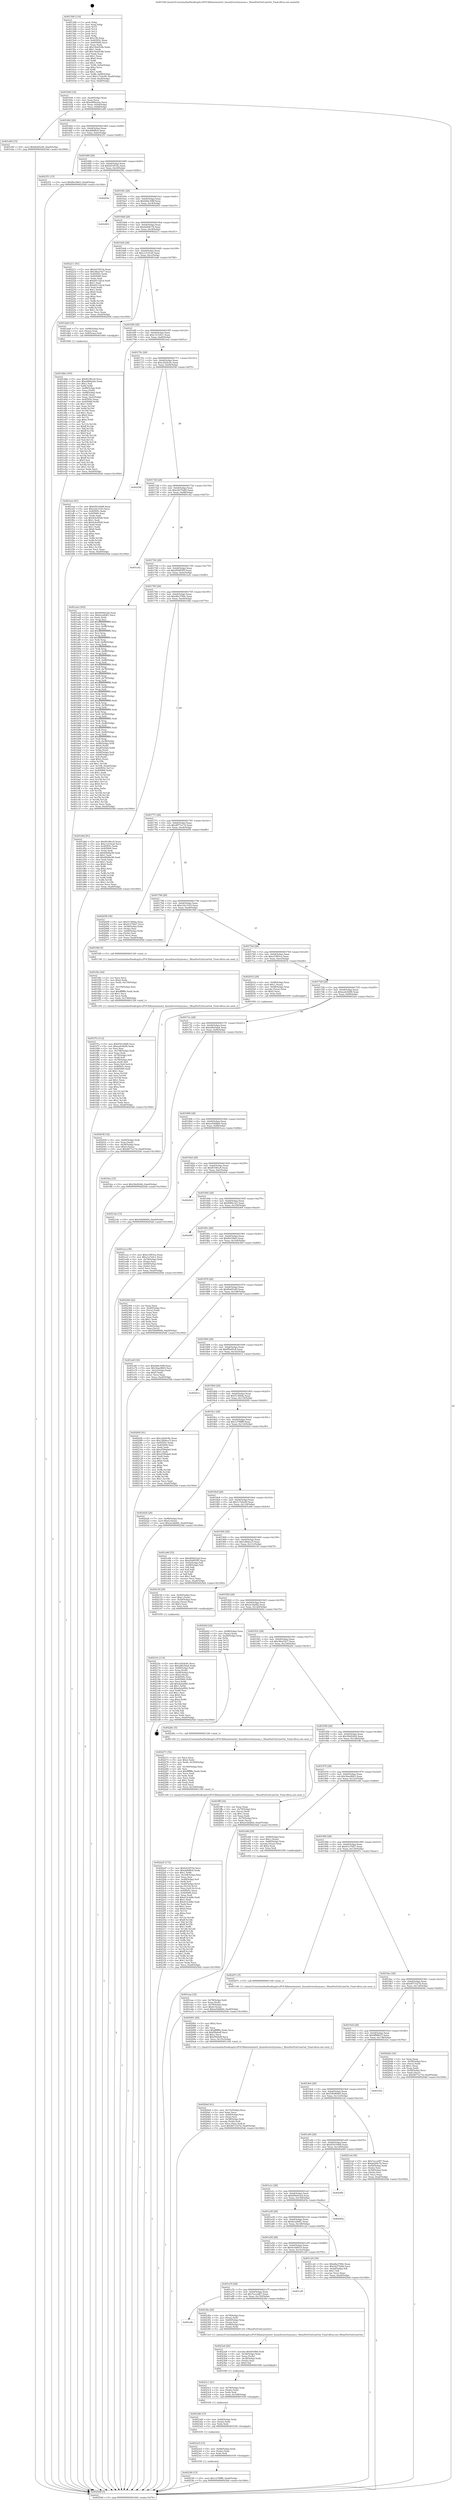 digraph "0x4015d0" {
  label = "0x4015d0 (/mnt/c/Users/mathe/Desktop/tcc/POCII/binaries/extr_linuxdriversttymoxa.c_MoxaPortGetLineOut_Final-ollvm.out::main(0))"
  labelloc = "t"
  node[shape=record]

  Entry [label="",width=0.3,height=0.3,shape=circle,fillcolor=black,style=filled]
  "0x401644" [label="{
     0x401644 [32]\l
     | [instrs]\l
     &nbsp;&nbsp;0x401644 \<+6\>: mov -0xa0(%rbp),%eax\l
     &nbsp;&nbsp;0x40164a \<+2\>: mov %eax,%ecx\l
     &nbsp;&nbsp;0x40164c \<+6\>: sub $0xa989a24e,%ecx\l
     &nbsp;&nbsp;0x401652 \<+6\>: mov %eax,-0xb4(%rbp)\l
     &nbsp;&nbsp;0x401658 \<+6\>: mov %ecx,-0xb8(%rbp)\l
     &nbsp;&nbsp;0x40165e \<+6\>: je 0000000000401e60 \<main+0x890\>\l
  }"]
  "0x401e60" [label="{
     0x401e60 [15]\l
     | [instrs]\l
     &nbsp;&nbsp;0x401e60 \<+10\>: movl $0xf6a65c60,-0xa0(%rbp)\l
     &nbsp;&nbsp;0x401e6a \<+5\>: jmp 00000000004025dd \<main+0x100d\>\l
  }"]
  "0x401664" [label="{
     0x401664 [28]\l
     | [instrs]\l
     &nbsp;&nbsp;0x401664 \<+5\>: jmp 0000000000401669 \<main+0x99\>\l
     &nbsp;&nbsp;0x401669 \<+6\>: mov -0xb4(%rbp),%eax\l
     &nbsp;&nbsp;0x40166f \<+5\>: sub $0xabfbf8cb,%eax\l
     &nbsp;&nbsp;0x401674 \<+6\>: mov %eax,-0xbc(%rbp)\l
     &nbsp;&nbsp;0x40167a \<+6\>: je 0000000000402351 \<main+0xd81\>\l
  }"]
  Exit [label="",width=0.3,height=0.3,shape=circle,fillcolor=black,style=filled,peripheries=2]
  "0x402351" [label="{
     0x402351 [15]\l
     | [instrs]\l
     &nbsp;&nbsp;0x402351 \<+10\>: movl $0xf0e1fb63,-0xa0(%rbp)\l
     &nbsp;&nbsp;0x40235b \<+5\>: jmp 00000000004025dd \<main+0x100d\>\l
  }"]
  "0x401680" [label="{
     0x401680 [28]\l
     | [instrs]\l
     &nbsp;&nbsp;0x401680 \<+5\>: jmp 0000000000401685 \<main+0xb5\>\l
     &nbsp;&nbsp;0x401685 \<+6\>: mov -0xb4(%rbp),%eax\l
     &nbsp;&nbsp;0x40168b \<+5\>: sub $0xb41851fa,%eax\l
     &nbsp;&nbsp;0x401690 \<+6\>: mov %eax,-0xc0(%rbp)\l
     &nbsp;&nbsp;0x401696 \<+6\>: je 000000000040258c \<main+0xfbc\>\l
  }"]
  "0x4023f4" [label="{
     0x4023f4 [15]\l
     | [instrs]\l
     &nbsp;&nbsp;0x4023f4 \<+10\>: movl $0x127f8ff8,-0xa0(%rbp)\l
     &nbsp;&nbsp;0x4023fe \<+5\>: jmp 00000000004025dd \<main+0x100d\>\l
  }"]
  "0x40258c" [label="{
     0x40258c\l
  }", style=dashed]
  "0x40169c" [label="{
     0x40169c [28]\l
     | [instrs]\l
     &nbsp;&nbsp;0x40169c \<+5\>: jmp 00000000004016a1 \<main+0xd1\>\l
     &nbsp;&nbsp;0x4016a1 \<+6\>: mov -0xb4(%rbp),%eax\l
     &nbsp;&nbsp;0x4016a7 \<+5\>: sub $0xb9dc308f,%eax\l
     &nbsp;&nbsp;0x4016ac \<+6\>: mov %eax,-0xc4(%rbp)\l
     &nbsp;&nbsp;0x4016b2 \<+6\>: je 0000000000402403 \<main+0xe33\>\l
  }"]
  "0x4023e5" [label="{
     0x4023e5 [15]\l
     | [instrs]\l
     &nbsp;&nbsp;0x4023e5 \<+4\>: mov -0x48(%rbp),%rdx\l
     &nbsp;&nbsp;0x4023e9 \<+3\>: mov (%rdx),%rdx\l
     &nbsp;&nbsp;0x4023ec \<+3\>: mov %rdx,%rdi\l
     &nbsp;&nbsp;0x4023ef \<+5\>: call 0000000000401030 \<free@plt\>\l
     | [calls]\l
     &nbsp;&nbsp;0x401030 \{1\} (unknown)\l
  }"]
  "0x402403" [label="{
     0x402403\l
  }", style=dashed]
  "0x4016b8" [label="{
     0x4016b8 [28]\l
     | [instrs]\l
     &nbsp;&nbsp;0x4016b8 \<+5\>: jmp 00000000004016bd \<main+0xed\>\l
     &nbsp;&nbsp;0x4016bd \<+6\>: mov -0xb4(%rbp),%eax\l
     &nbsp;&nbsp;0x4016c3 \<+5\>: sub $0xbd26fc74,%eax\l
     &nbsp;&nbsp;0x4016c8 \<+6\>: mov %eax,-0xc8(%rbp)\l
     &nbsp;&nbsp;0x4016ce \<+6\>: je 0000000000402211 \<main+0xc41\>\l
  }"]
  "0x4023d6" [label="{
     0x4023d6 [15]\l
     | [instrs]\l
     &nbsp;&nbsp;0x4023d6 \<+4\>: mov -0x60(%rbp),%rdx\l
     &nbsp;&nbsp;0x4023da \<+3\>: mov (%rdx),%rdx\l
     &nbsp;&nbsp;0x4023dd \<+3\>: mov %rdx,%rdi\l
     &nbsp;&nbsp;0x4023e0 \<+5\>: call 0000000000401030 \<free@plt\>\l
     | [calls]\l
     &nbsp;&nbsp;0x401030 \{1\} (unknown)\l
  }"]
  "0x402211" [label="{
     0x402211 [91]\l
     | [instrs]\l
     &nbsp;&nbsp;0x402211 \<+5\>: mov $0xb41851fa,%eax\l
     &nbsp;&nbsp;0x402216 \<+5\>: mov $0x38ea7dc7,%ecx\l
     &nbsp;&nbsp;0x40221b \<+7\>: mov 0x40505c,%edx\l
     &nbsp;&nbsp;0x402222 \<+7\>: mov 0x405060,%esi\l
     &nbsp;&nbsp;0x402229 \<+2\>: mov %edx,%edi\l
     &nbsp;&nbsp;0x40222b \<+6\>: sub $0xb911d2cd,%edi\l
     &nbsp;&nbsp;0x402231 \<+3\>: sub $0x1,%edi\l
     &nbsp;&nbsp;0x402234 \<+6\>: add $0xb911d2cd,%edi\l
     &nbsp;&nbsp;0x40223a \<+3\>: imul %edi,%edx\l
     &nbsp;&nbsp;0x40223d \<+3\>: and $0x1,%edx\l
     &nbsp;&nbsp;0x402240 \<+3\>: cmp $0x0,%edx\l
     &nbsp;&nbsp;0x402243 \<+4\>: sete %r8b\l
     &nbsp;&nbsp;0x402247 \<+3\>: cmp $0xa,%esi\l
     &nbsp;&nbsp;0x40224a \<+4\>: setl %r9b\l
     &nbsp;&nbsp;0x40224e \<+3\>: mov %r8b,%r10b\l
     &nbsp;&nbsp;0x402251 \<+3\>: and %r9b,%r10b\l
     &nbsp;&nbsp;0x402254 \<+3\>: xor %r9b,%r8b\l
     &nbsp;&nbsp;0x402257 \<+3\>: or %r8b,%r10b\l
     &nbsp;&nbsp;0x40225a \<+4\>: test $0x1,%r10b\l
     &nbsp;&nbsp;0x40225e \<+3\>: cmovne %ecx,%eax\l
     &nbsp;&nbsp;0x402261 \<+6\>: mov %eax,-0xa0(%rbp)\l
     &nbsp;&nbsp;0x402267 \<+5\>: jmp 00000000004025dd \<main+0x100d\>\l
  }"]
  "0x4016d4" [label="{
     0x4016d4 [28]\l
     | [instrs]\l
     &nbsp;&nbsp;0x4016d4 \<+5\>: jmp 00000000004016d9 \<main+0x109\>\l
     &nbsp;&nbsp;0x4016d9 \<+6\>: mov -0xb4(%rbp),%eax\l
     &nbsp;&nbsp;0x4016df \<+5\>: sub $0xc1210ca0,%eax\l
     &nbsp;&nbsp;0x4016e4 \<+6\>: mov %eax,-0xcc(%rbp)\l
     &nbsp;&nbsp;0x4016ea \<+6\>: je 0000000000401da8 \<main+0x7d8\>\l
  }"]
  "0x4023c1" [label="{
     0x4023c1 [21]\l
     | [instrs]\l
     &nbsp;&nbsp;0x4023c1 \<+4\>: mov -0x78(%rbp),%rdx\l
     &nbsp;&nbsp;0x4023c5 \<+3\>: mov (%rdx),%rdx\l
     &nbsp;&nbsp;0x4023c8 \<+3\>: mov %rdx,%rdi\l
     &nbsp;&nbsp;0x4023cb \<+6\>: mov %eax,-0x168(%rbp)\l
     &nbsp;&nbsp;0x4023d1 \<+5\>: call 0000000000401030 \<free@plt\>\l
     | [calls]\l
     &nbsp;&nbsp;0x401030 \{1\} (unknown)\l
  }"]
  "0x401da8" [label="{
     0x401da8 [19]\l
     | [instrs]\l
     &nbsp;&nbsp;0x401da8 \<+7\>: mov -0x90(%rbp),%rax\l
     &nbsp;&nbsp;0x401daf \<+3\>: mov (%rax),%rax\l
     &nbsp;&nbsp;0x401db2 \<+4\>: mov 0x8(%rax),%rdi\l
     &nbsp;&nbsp;0x401db6 \<+5\>: call 0000000000401060 \<atoi@plt\>\l
     | [calls]\l
     &nbsp;&nbsp;0x401060 \{1\} (unknown)\l
  }"]
  "0x4016f0" [label="{
     0x4016f0 [28]\l
     | [instrs]\l
     &nbsp;&nbsp;0x4016f0 \<+5\>: jmp 00000000004016f5 \<main+0x125\>\l
     &nbsp;&nbsp;0x4016f5 \<+6\>: mov -0xb4(%rbp),%eax\l
     &nbsp;&nbsp;0x4016fb \<+5\>: sub $0xc1a7e0c1,%eax\l
     &nbsp;&nbsp;0x401700 \<+6\>: mov %eax,-0xd0(%rbp)\l
     &nbsp;&nbsp;0x401706 \<+6\>: je 0000000000401eee \<main+0x91e\>\l
  }"]
  "0x4023a4" [label="{
     0x4023a4 [29]\l
     | [instrs]\l
     &nbsp;&nbsp;0x4023a4 \<+10\>: movabs $0x4030b6,%rdi\l
     &nbsp;&nbsp;0x4023ae \<+4\>: mov -0x38(%rbp),%rdx\l
     &nbsp;&nbsp;0x4023b2 \<+2\>: mov %eax,(%rdx)\l
     &nbsp;&nbsp;0x4023b4 \<+4\>: mov -0x38(%rbp),%rdx\l
     &nbsp;&nbsp;0x4023b8 \<+2\>: mov (%rdx),%esi\l
     &nbsp;&nbsp;0x4023ba \<+2\>: mov $0x0,%al\l
     &nbsp;&nbsp;0x4023bc \<+5\>: call 0000000000401040 \<printf@plt\>\l
     | [calls]\l
     &nbsp;&nbsp;0x401040 \{1\} (unknown)\l
  }"]
  "0x401eee" [label="{
     0x401eee [91]\l
     | [instrs]\l
     &nbsp;&nbsp;0x401eee \<+5\>: mov $0x65410498,%eax\l
     &nbsp;&nbsp;0x401ef3 \<+5\>: mov $0xe32c3163,%ecx\l
     &nbsp;&nbsp;0x401ef8 \<+7\>: mov 0x40505c,%edx\l
     &nbsp;&nbsp;0x401eff \<+7\>: mov 0x405060,%esi\l
     &nbsp;&nbsp;0x401f06 \<+2\>: mov %edx,%edi\l
     &nbsp;&nbsp;0x401f08 \<+6\>: sub $0x9cbc85d0,%edi\l
     &nbsp;&nbsp;0x401f0e \<+3\>: sub $0x1,%edi\l
     &nbsp;&nbsp;0x401f11 \<+6\>: add $0x9cbc85d0,%edi\l
     &nbsp;&nbsp;0x401f17 \<+3\>: imul %edi,%edx\l
     &nbsp;&nbsp;0x401f1a \<+3\>: and $0x1,%edx\l
     &nbsp;&nbsp;0x401f1d \<+3\>: cmp $0x0,%edx\l
     &nbsp;&nbsp;0x401f20 \<+4\>: sete %r8b\l
     &nbsp;&nbsp;0x401f24 \<+3\>: cmp $0xa,%esi\l
     &nbsp;&nbsp;0x401f27 \<+4\>: setl %r9b\l
     &nbsp;&nbsp;0x401f2b \<+3\>: mov %r8b,%r10b\l
     &nbsp;&nbsp;0x401f2e \<+3\>: and %r9b,%r10b\l
     &nbsp;&nbsp;0x401f31 \<+3\>: xor %r9b,%r8b\l
     &nbsp;&nbsp;0x401f34 \<+3\>: or %r8b,%r10b\l
     &nbsp;&nbsp;0x401f37 \<+4\>: test $0x1,%r10b\l
     &nbsp;&nbsp;0x401f3b \<+3\>: cmovne %ecx,%eax\l
     &nbsp;&nbsp;0x401f3e \<+6\>: mov %eax,-0xa0(%rbp)\l
     &nbsp;&nbsp;0x401f44 \<+5\>: jmp 00000000004025dd \<main+0x100d\>\l
  }"]
  "0x40170c" [label="{
     0x40170c [28]\l
     | [instrs]\l
     &nbsp;&nbsp;0x40170c \<+5\>: jmp 0000000000401711 \<main+0x141\>\l
     &nbsp;&nbsp;0x401711 \<+6\>: mov -0xb4(%rbp),%eax\l
     &nbsp;&nbsp;0x401717 \<+5\>: sub $0xc2424c8c,%eax\l
     &nbsp;&nbsp;0x40171c \<+6\>: mov %eax,-0xd4(%rbp)\l
     &nbsp;&nbsp;0x401722 \<+6\>: je 000000000040254f \<main+0xf7f\>\l
  }"]
  "0x401a8c" [label="{
     0x401a8c\l
  }", style=dashed]
  "0x40254f" [label="{
     0x40254f\l
  }", style=dashed]
  "0x401728" [label="{
     0x401728 [28]\l
     | [instrs]\l
     &nbsp;&nbsp;0x401728 \<+5\>: jmp 000000000040172d \<main+0x15d\>\l
     &nbsp;&nbsp;0x40172d \<+6\>: mov -0xb4(%rbp),%eax\l
     &nbsp;&nbsp;0x401733 \<+5\>: sub $0xc8275280,%eax\l
     &nbsp;&nbsp;0x401738 \<+6\>: mov %eax,-0xd8(%rbp)\l
     &nbsp;&nbsp;0x40173e \<+6\>: je 0000000000401c42 \<main+0x672\>\l
  }"]
  "0x40238a" [label="{
     0x40238a [26]\l
     | [instrs]\l
     &nbsp;&nbsp;0x40238a \<+4\>: mov -0x78(%rbp),%rax\l
     &nbsp;&nbsp;0x40238e \<+3\>: mov (%rax),%rdi\l
     &nbsp;&nbsp;0x402391 \<+4\>: mov -0x60(%rbp),%rax\l
     &nbsp;&nbsp;0x402395 \<+3\>: mov (%rax),%rsi\l
     &nbsp;&nbsp;0x402398 \<+4\>: mov -0x48(%rbp),%rax\l
     &nbsp;&nbsp;0x40239c \<+3\>: mov (%rax),%rdx\l
     &nbsp;&nbsp;0x40239f \<+5\>: call 00000000004013c0 \<MoxaPortGetLineOut\>\l
     | [calls]\l
     &nbsp;&nbsp;0x4013c0 \{1\} (/mnt/c/Users/mathe/Desktop/tcc/POCII/binaries/extr_linuxdriversttymoxa.c_MoxaPortGetLineOut_Final-ollvm.out::MoxaPortGetLineOut)\l
  }"]
  "0x401c42" [label="{
     0x401c42\l
  }", style=dashed]
  "0x401744" [label="{
     0x401744 [28]\l
     | [instrs]\l
     &nbsp;&nbsp;0x401744 \<+5\>: jmp 0000000000401749 \<main+0x179\>\l
     &nbsp;&nbsp;0x401749 \<+6\>: mov -0xb4(%rbp),%eax\l
     &nbsp;&nbsp;0x40174f \<+5\>: sub $0xd5d955f5,%eax\l
     &nbsp;&nbsp;0x401754 \<+6\>: mov %eax,-0xdc(%rbp)\l
     &nbsp;&nbsp;0x40175a \<+6\>: je 0000000000401acb \<main+0x4fb\>\l
  }"]
  "0x401a70" [label="{
     0x401a70 [28]\l
     | [instrs]\l
     &nbsp;&nbsp;0x401a70 \<+5\>: jmp 0000000000401a75 \<main+0x4a5\>\l
     &nbsp;&nbsp;0x401a75 \<+6\>: mov -0xb4(%rbp),%eax\l
     &nbsp;&nbsp;0x401a7b \<+5\>: sub $0x7ecce067,%eax\l
     &nbsp;&nbsp;0x401a80 \<+6\>: mov %eax,-0x150(%rbp)\l
     &nbsp;&nbsp;0x401a86 \<+6\>: je 000000000040238a \<main+0xdba\>\l
  }"]
  "0x401acb" [label="{
     0x401acb [345]\l
     | [instrs]\l
     &nbsp;&nbsp;0x401acb \<+5\>: mov $0x694443ad,%eax\l
     &nbsp;&nbsp;0x401ad0 \<+5\>: mov $0x6ca284f1,%ecx\l
     &nbsp;&nbsp;0x401ad5 \<+2\>: xor %edx,%edx\l
     &nbsp;&nbsp;0x401ad7 \<+3\>: mov %rsp,%rsi\l
     &nbsp;&nbsp;0x401ada \<+4\>: add $0xfffffffffffffff0,%rsi\l
     &nbsp;&nbsp;0x401ade \<+3\>: mov %rsi,%rsp\l
     &nbsp;&nbsp;0x401ae1 \<+7\>: mov %rsi,-0x98(%rbp)\l
     &nbsp;&nbsp;0x401ae8 \<+3\>: mov %rsp,%rsi\l
     &nbsp;&nbsp;0x401aeb \<+4\>: add $0xfffffffffffffff0,%rsi\l
     &nbsp;&nbsp;0x401aef \<+3\>: mov %rsi,%rsp\l
     &nbsp;&nbsp;0x401af2 \<+3\>: mov %rsp,%rdi\l
     &nbsp;&nbsp;0x401af5 \<+4\>: add $0xfffffffffffffff0,%rdi\l
     &nbsp;&nbsp;0x401af9 \<+3\>: mov %rdi,%rsp\l
     &nbsp;&nbsp;0x401afc \<+7\>: mov %rdi,-0x90(%rbp)\l
     &nbsp;&nbsp;0x401b03 \<+3\>: mov %rsp,%rdi\l
     &nbsp;&nbsp;0x401b06 \<+4\>: add $0xfffffffffffffff0,%rdi\l
     &nbsp;&nbsp;0x401b0a \<+3\>: mov %rdi,%rsp\l
     &nbsp;&nbsp;0x401b0d \<+7\>: mov %rdi,-0x88(%rbp)\l
     &nbsp;&nbsp;0x401b14 \<+3\>: mov %rsp,%rdi\l
     &nbsp;&nbsp;0x401b17 \<+4\>: add $0xfffffffffffffff0,%rdi\l
     &nbsp;&nbsp;0x401b1b \<+3\>: mov %rdi,%rsp\l
     &nbsp;&nbsp;0x401b1e \<+4\>: mov %rdi,-0x80(%rbp)\l
     &nbsp;&nbsp;0x401b22 \<+3\>: mov %rsp,%rdi\l
     &nbsp;&nbsp;0x401b25 \<+4\>: add $0xfffffffffffffff0,%rdi\l
     &nbsp;&nbsp;0x401b29 \<+3\>: mov %rdi,%rsp\l
     &nbsp;&nbsp;0x401b2c \<+4\>: mov %rdi,-0x78(%rbp)\l
     &nbsp;&nbsp;0x401b30 \<+3\>: mov %rsp,%rdi\l
     &nbsp;&nbsp;0x401b33 \<+4\>: add $0xfffffffffffffff0,%rdi\l
     &nbsp;&nbsp;0x401b37 \<+3\>: mov %rdi,%rsp\l
     &nbsp;&nbsp;0x401b3a \<+4\>: mov %rdi,-0x70(%rbp)\l
     &nbsp;&nbsp;0x401b3e \<+3\>: mov %rsp,%rdi\l
     &nbsp;&nbsp;0x401b41 \<+4\>: add $0xfffffffffffffff0,%rdi\l
     &nbsp;&nbsp;0x401b45 \<+3\>: mov %rdi,%rsp\l
     &nbsp;&nbsp;0x401b48 \<+4\>: mov %rdi,-0x68(%rbp)\l
     &nbsp;&nbsp;0x401b4c \<+3\>: mov %rsp,%rdi\l
     &nbsp;&nbsp;0x401b4f \<+4\>: add $0xfffffffffffffff0,%rdi\l
     &nbsp;&nbsp;0x401b53 \<+3\>: mov %rdi,%rsp\l
     &nbsp;&nbsp;0x401b56 \<+4\>: mov %rdi,-0x60(%rbp)\l
     &nbsp;&nbsp;0x401b5a \<+3\>: mov %rsp,%rdi\l
     &nbsp;&nbsp;0x401b5d \<+4\>: add $0xfffffffffffffff0,%rdi\l
     &nbsp;&nbsp;0x401b61 \<+3\>: mov %rdi,%rsp\l
     &nbsp;&nbsp;0x401b64 \<+4\>: mov %rdi,-0x58(%rbp)\l
     &nbsp;&nbsp;0x401b68 \<+3\>: mov %rsp,%rdi\l
     &nbsp;&nbsp;0x401b6b \<+4\>: add $0xfffffffffffffff0,%rdi\l
     &nbsp;&nbsp;0x401b6f \<+3\>: mov %rdi,%rsp\l
     &nbsp;&nbsp;0x401b72 \<+4\>: mov %rdi,-0x50(%rbp)\l
     &nbsp;&nbsp;0x401b76 \<+3\>: mov %rsp,%rdi\l
     &nbsp;&nbsp;0x401b79 \<+4\>: add $0xfffffffffffffff0,%rdi\l
     &nbsp;&nbsp;0x401b7d \<+3\>: mov %rdi,%rsp\l
     &nbsp;&nbsp;0x401b80 \<+4\>: mov %rdi,-0x48(%rbp)\l
     &nbsp;&nbsp;0x401b84 \<+3\>: mov %rsp,%rdi\l
     &nbsp;&nbsp;0x401b87 \<+4\>: add $0xfffffffffffffff0,%rdi\l
     &nbsp;&nbsp;0x401b8b \<+3\>: mov %rdi,%rsp\l
     &nbsp;&nbsp;0x401b8e \<+4\>: mov %rdi,-0x40(%rbp)\l
     &nbsp;&nbsp;0x401b92 \<+3\>: mov %rsp,%rdi\l
     &nbsp;&nbsp;0x401b95 \<+4\>: add $0xfffffffffffffff0,%rdi\l
     &nbsp;&nbsp;0x401b99 \<+3\>: mov %rdi,%rsp\l
     &nbsp;&nbsp;0x401b9c \<+4\>: mov %rdi,-0x38(%rbp)\l
     &nbsp;&nbsp;0x401ba0 \<+7\>: mov -0x98(%rbp),%rdi\l
     &nbsp;&nbsp;0x401ba7 \<+6\>: movl $0x0,(%rdi)\l
     &nbsp;&nbsp;0x401bad \<+7\>: mov -0xa4(%rbp),%r8d\l
     &nbsp;&nbsp;0x401bb4 \<+3\>: mov %r8d,(%rsi)\l
     &nbsp;&nbsp;0x401bb7 \<+7\>: mov -0x90(%rbp),%rdi\l
     &nbsp;&nbsp;0x401bbe \<+7\>: mov -0xb0(%rbp),%r9\l
     &nbsp;&nbsp;0x401bc5 \<+3\>: mov %r9,(%rdi)\l
     &nbsp;&nbsp;0x401bc8 \<+3\>: cmpl $0x2,(%rsi)\l
     &nbsp;&nbsp;0x401bcb \<+4\>: setne %r10b\l
     &nbsp;&nbsp;0x401bcf \<+4\>: and $0x1,%r10b\l
     &nbsp;&nbsp;0x401bd3 \<+4\>: mov %r10b,-0x2d(%rbp)\l
     &nbsp;&nbsp;0x401bd7 \<+8\>: mov 0x40505c,%r11d\l
     &nbsp;&nbsp;0x401bdf \<+7\>: mov 0x405060,%ebx\l
     &nbsp;&nbsp;0x401be6 \<+3\>: sub $0x1,%edx\l
     &nbsp;&nbsp;0x401be9 \<+3\>: mov %r11d,%r14d\l
     &nbsp;&nbsp;0x401bec \<+3\>: add %edx,%r14d\l
     &nbsp;&nbsp;0x401bef \<+4\>: imul %r14d,%r11d\l
     &nbsp;&nbsp;0x401bf3 \<+4\>: and $0x1,%r11d\l
     &nbsp;&nbsp;0x401bf7 \<+4\>: cmp $0x0,%r11d\l
     &nbsp;&nbsp;0x401bfb \<+4\>: sete %r10b\l
     &nbsp;&nbsp;0x401bff \<+3\>: cmp $0xa,%ebx\l
     &nbsp;&nbsp;0x401c02 \<+4\>: setl %r15b\l
     &nbsp;&nbsp;0x401c06 \<+3\>: mov %r10b,%r12b\l
     &nbsp;&nbsp;0x401c09 \<+3\>: and %r15b,%r12b\l
     &nbsp;&nbsp;0x401c0c \<+3\>: xor %r15b,%r10b\l
     &nbsp;&nbsp;0x401c0f \<+3\>: or %r10b,%r12b\l
     &nbsp;&nbsp;0x401c12 \<+4\>: test $0x1,%r12b\l
     &nbsp;&nbsp;0x401c16 \<+3\>: cmovne %ecx,%eax\l
     &nbsp;&nbsp;0x401c19 \<+6\>: mov %eax,-0xa0(%rbp)\l
     &nbsp;&nbsp;0x401c1f \<+5\>: jmp 00000000004025dd \<main+0x100d\>\l
  }"]
  "0x401760" [label="{
     0x401760 [28]\l
     | [instrs]\l
     &nbsp;&nbsp;0x401760 \<+5\>: jmp 0000000000401765 \<main+0x195\>\l
     &nbsp;&nbsp;0x401765 \<+6\>: mov -0xb4(%rbp),%eax\l
     &nbsp;&nbsp;0x40176b \<+5\>: sub $0xd6a3769c,%eax\l
     &nbsp;&nbsp;0x401770 \<+6\>: mov %eax,-0xe0(%rbp)\l
     &nbsp;&nbsp;0x401776 \<+6\>: je 0000000000401d4d \<main+0x77d\>\l
  }"]
  "0x401cd5" [label="{
     0x401cd5\l
  }", style=dashed]
  "0x401d4d" [label="{
     0x401d4d [91]\l
     | [instrs]\l
     &nbsp;&nbsp;0x401d4d \<+5\>: mov $0xf0196cc8,%eax\l
     &nbsp;&nbsp;0x401d52 \<+5\>: mov $0xc1210ca0,%ecx\l
     &nbsp;&nbsp;0x401d57 \<+7\>: mov 0x40505c,%edx\l
     &nbsp;&nbsp;0x401d5e \<+7\>: mov 0x405060,%esi\l
     &nbsp;&nbsp;0x401d65 \<+2\>: mov %edx,%edi\l
     &nbsp;&nbsp;0x401d67 \<+6\>: sub $0x6f44bc96,%edi\l
     &nbsp;&nbsp;0x401d6d \<+3\>: sub $0x1,%edi\l
     &nbsp;&nbsp;0x401d70 \<+6\>: add $0x6f44bc96,%edi\l
     &nbsp;&nbsp;0x401d76 \<+3\>: imul %edi,%edx\l
     &nbsp;&nbsp;0x401d79 \<+3\>: and $0x1,%edx\l
     &nbsp;&nbsp;0x401d7c \<+3\>: cmp $0x0,%edx\l
     &nbsp;&nbsp;0x401d7f \<+4\>: sete %r8b\l
     &nbsp;&nbsp;0x401d83 \<+3\>: cmp $0xa,%esi\l
     &nbsp;&nbsp;0x401d86 \<+4\>: setl %r9b\l
     &nbsp;&nbsp;0x401d8a \<+3\>: mov %r8b,%r10b\l
     &nbsp;&nbsp;0x401d8d \<+3\>: and %r9b,%r10b\l
     &nbsp;&nbsp;0x401d90 \<+3\>: xor %r9b,%r8b\l
     &nbsp;&nbsp;0x401d93 \<+3\>: or %r8b,%r10b\l
     &nbsp;&nbsp;0x401d96 \<+4\>: test $0x1,%r10b\l
     &nbsp;&nbsp;0x401d9a \<+3\>: cmovne %ecx,%eax\l
     &nbsp;&nbsp;0x401d9d \<+6\>: mov %eax,-0xa0(%rbp)\l
     &nbsp;&nbsp;0x401da3 \<+5\>: jmp 00000000004025dd \<main+0x100d\>\l
  }"]
  "0x40177c" [label="{
     0x40177c [28]\l
     | [instrs]\l
     &nbsp;&nbsp;0x40177c \<+5\>: jmp 0000000000401781 \<main+0x1b1\>\l
     &nbsp;&nbsp;0x401781 \<+6\>: mov -0xb4(%rbp),%eax\l
     &nbsp;&nbsp;0x401787 \<+5\>: sub $0xd877a17d,%eax\l
     &nbsp;&nbsp;0x40178c \<+6\>: mov %eax,-0xe4(%rbp)\l
     &nbsp;&nbsp;0x401792 \<+6\>: je 0000000000402058 \<main+0xa88\>\l
  }"]
  "0x4022a5" [label="{
     0x4022a5 [172]\l
     | [instrs]\l
     &nbsp;&nbsp;0x4022a5 \<+5\>: mov $0xb41851fa,%ecx\l
     &nbsp;&nbsp;0x4022aa \<+5\>: mov $0xabfbf8cb,%edx\l
     &nbsp;&nbsp;0x4022af \<+3\>: mov $0x1,%r8b\l
     &nbsp;&nbsp;0x4022b2 \<+6\>: mov -0x164(%rbp),%esi\l
     &nbsp;&nbsp;0x4022b8 \<+3\>: imul %eax,%esi\l
     &nbsp;&nbsp;0x4022bb \<+4\>: mov -0x48(%rbp),%r9\l
     &nbsp;&nbsp;0x4022bf \<+3\>: mov (%r9),%r9\l
     &nbsp;&nbsp;0x4022c2 \<+4\>: mov -0x40(%rbp),%r10\l
     &nbsp;&nbsp;0x4022c6 \<+3\>: movslq (%r10),%r10\l
     &nbsp;&nbsp;0x4022c9 \<+4\>: mov %esi,(%r9,%r10,4)\l
     &nbsp;&nbsp;0x4022cd \<+7\>: mov 0x40505c,%eax\l
     &nbsp;&nbsp;0x4022d4 \<+7\>: mov 0x405060,%esi\l
     &nbsp;&nbsp;0x4022db \<+2\>: mov %eax,%edi\l
     &nbsp;&nbsp;0x4022dd \<+6\>: add $0xd12c4dfe,%edi\l
     &nbsp;&nbsp;0x4022e3 \<+3\>: sub $0x1,%edi\l
     &nbsp;&nbsp;0x4022e6 \<+6\>: sub $0xd12c4dfe,%edi\l
     &nbsp;&nbsp;0x4022ec \<+3\>: imul %edi,%eax\l
     &nbsp;&nbsp;0x4022ef \<+3\>: and $0x1,%eax\l
     &nbsp;&nbsp;0x4022f2 \<+3\>: cmp $0x0,%eax\l
     &nbsp;&nbsp;0x4022f5 \<+4\>: sete %r11b\l
     &nbsp;&nbsp;0x4022f9 \<+3\>: cmp $0xa,%esi\l
     &nbsp;&nbsp;0x4022fc \<+3\>: setl %bl\l
     &nbsp;&nbsp;0x4022ff \<+3\>: mov %r11b,%r14b\l
     &nbsp;&nbsp;0x402302 \<+4\>: xor $0xff,%r14b\l
     &nbsp;&nbsp;0x402306 \<+3\>: mov %bl,%r15b\l
     &nbsp;&nbsp;0x402309 \<+4\>: xor $0xff,%r15b\l
     &nbsp;&nbsp;0x40230d \<+4\>: xor $0x1,%r8b\l
     &nbsp;&nbsp;0x402311 \<+3\>: mov %r14b,%r12b\l
     &nbsp;&nbsp;0x402314 \<+4\>: and $0xff,%r12b\l
     &nbsp;&nbsp;0x402318 \<+3\>: and %r8b,%r11b\l
     &nbsp;&nbsp;0x40231b \<+3\>: mov %r15b,%r13b\l
     &nbsp;&nbsp;0x40231e \<+4\>: and $0xff,%r13b\l
     &nbsp;&nbsp;0x402322 \<+3\>: and %r8b,%bl\l
     &nbsp;&nbsp;0x402325 \<+3\>: or %r11b,%r12b\l
     &nbsp;&nbsp;0x402328 \<+3\>: or %bl,%r13b\l
     &nbsp;&nbsp;0x40232b \<+3\>: xor %r13b,%r12b\l
     &nbsp;&nbsp;0x40232e \<+3\>: or %r15b,%r14b\l
     &nbsp;&nbsp;0x402331 \<+4\>: xor $0xff,%r14b\l
     &nbsp;&nbsp;0x402335 \<+4\>: or $0x1,%r8b\l
     &nbsp;&nbsp;0x402339 \<+3\>: and %r8b,%r14b\l
     &nbsp;&nbsp;0x40233c \<+3\>: or %r14b,%r12b\l
     &nbsp;&nbsp;0x40233f \<+4\>: test $0x1,%r12b\l
     &nbsp;&nbsp;0x402343 \<+3\>: cmovne %edx,%ecx\l
     &nbsp;&nbsp;0x402346 \<+6\>: mov %ecx,-0xa0(%rbp)\l
     &nbsp;&nbsp;0x40234c \<+5\>: jmp 00000000004025dd \<main+0x100d\>\l
  }"]
  "0x402058" [label="{
     0x402058 [36]\l
     | [instrs]\l
     &nbsp;&nbsp;0x402058 \<+5\>: mov $0x513844a,%eax\l
     &nbsp;&nbsp;0x40205d \<+5\>: mov $0x41e70f27,%ecx\l
     &nbsp;&nbsp;0x402062 \<+4\>: mov -0x58(%rbp),%rdx\l
     &nbsp;&nbsp;0x402066 \<+2\>: mov (%rdx),%esi\l
     &nbsp;&nbsp;0x402068 \<+4\>: mov -0x68(%rbp),%rdx\l
     &nbsp;&nbsp;0x40206c \<+2\>: cmp (%rdx),%esi\l
     &nbsp;&nbsp;0x40206e \<+3\>: cmovl %ecx,%eax\l
     &nbsp;&nbsp;0x402071 \<+6\>: mov %eax,-0xa0(%rbp)\l
     &nbsp;&nbsp;0x402077 \<+5\>: jmp 00000000004025dd \<main+0x100d\>\l
  }"]
  "0x401798" [label="{
     0x401798 [28]\l
     | [instrs]\l
     &nbsp;&nbsp;0x401798 \<+5\>: jmp 000000000040179d \<main+0x1cd\>\l
     &nbsp;&nbsp;0x40179d \<+6\>: mov -0xb4(%rbp),%eax\l
     &nbsp;&nbsp;0x4017a3 \<+5\>: sub $0xe32c3163,%eax\l
     &nbsp;&nbsp;0x4017a8 \<+6\>: mov %eax,-0xe8(%rbp)\l
     &nbsp;&nbsp;0x4017ae \<+6\>: je 0000000000401f49 \<main+0x979\>\l
  }"]
  "0x402271" [label="{
     0x402271 [52]\l
     | [instrs]\l
     &nbsp;&nbsp;0x402271 \<+2\>: xor %ecx,%ecx\l
     &nbsp;&nbsp;0x402273 \<+5\>: mov $0x2,%edx\l
     &nbsp;&nbsp;0x402278 \<+6\>: mov %edx,-0x160(%rbp)\l
     &nbsp;&nbsp;0x40227e \<+1\>: cltd\l
     &nbsp;&nbsp;0x40227f \<+6\>: mov -0x160(%rbp),%esi\l
     &nbsp;&nbsp;0x402285 \<+2\>: idiv %esi\l
     &nbsp;&nbsp;0x402287 \<+6\>: imul $0xfffffffe,%edx,%edx\l
     &nbsp;&nbsp;0x40228d \<+2\>: mov %ecx,%edi\l
     &nbsp;&nbsp;0x40228f \<+2\>: sub %edx,%edi\l
     &nbsp;&nbsp;0x402291 \<+2\>: mov %ecx,%edx\l
     &nbsp;&nbsp;0x402293 \<+3\>: sub $0x1,%edx\l
     &nbsp;&nbsp;0x402296 \<+2\>: add %edx,%edi\l
     &nbsp;&nbsp;0x402298 \<+2\>: sub %edi,%ecx\l
     &nbsp;&nbsp;0x40229a \<+6\>: mov %ecx,-0x164(%rbp)\l
     &nbsp;&nbsp;0x4022a0 \<+5\>: call 0000000000401160 \<next_i\>\l
     | [calls]\l
     &nbsp;&nbsp;0x401160 \{1\} (/mnt/c/Users/mathe/Desktop/tcc/POCII/binaries/extr_linuxdriversttymoxa.c_MoxaPortGetLineOut_Final-ollvm.out::next_i)\l
  }"]
  "0x401f49" [label="{
     0x401f49 [5]\l
     | [instrs]\l
     &nbsp;&nbsp;0x401f49 \<+5\>: call 0000000000401160 \<next_i\>\l
     | [calls]\l
     &nbsp;&nbsp;0x401160 \{1\} (/mnt/c/Users/mathe/Desktop/tcc/POCII/binaries/extr_linuxdriversttymoxa.c_MoxaPortGetLineOut_Final-ollvm.out::next_i)\l
  }"]
  "0x4017b4" [label="{
     0x4017b4 [28]\l
     | [instrs]\l
     &nbsp;&nbsp;0x4017b4 \<+5\>: jmp 00000000004017b9 \<main+0x1e9\>\l
     &nbsp;&nbsp;0x4017b9 \<+6\>: mov -0xb4(%rbp),%eax\l
     &nbsp;&nbsp;0x4017bf \<+5\>: sub $0xe33f03ca,%eax\l
     &nbsp;&nbsp;0x4017c4 \<+6\>: mov %eax,-0xec(%rbp)\l
     &nbsp;&nbsp;0x4017ca \<+6\>: je 000000000040201b \<main+0xa4b\>\l
  }"]
  "0x40216c" [label="{
     0x40216c [114]\l
     | [instrs]\l
     &nbsp;&nbsp;0x40216c \<+5\>: mov $0xc2424c8c,%ecx\l
     &nbsp;&nbsp;0x402171 \<+5\>: mov $0xed6e5da4,%edx\l
     &nbsp;&nbsp;0x402176 \<+4\>: mov -0x48(%rbp),%rdi\l
     &nbsp;&nbsp;0x40217a \<+3\>: mov %rax,(%rdi)\l
     &nbsp;&nbsp;0x40217d \<+4\>: mov -0x40(%rbp),%rax\l
     &nbsp;&nbsp;0x402181 \<+6\>: movl $0x0,(%rax)\l
     &nbsp;&nbsp;0x402187 \<+7\>: mov 0x40505c,%esi\l
     &nbsp;&nbsp;0x40218e \<+8\>: mov 0x405060,%r8d\l
     &nbsp;&nbsp;0x402196 \<+3\>: mov %esi,%r9d\l
     &nbsp;&nbsp;0x402199 \<+7\>: add $0xeb2a0f42,%r9d\l
     &nbsp;&nbsp;0x4021a0 \<+4\>: sub $0x1,%r9d\l
     &nbsp;&nbsp;0x4021a4 \<+7\>: sub $0xeb2a0f42,%r9d\l
     &nbsp;&nbsp;0x4021ab \<+4\>: imul %r9d,%esi\l
     &nbsp;&nbsp;0x4021af \<+3\>: and $0x1,%esi\l
     &nbsp;&nbsp;0x4021b2 \<+3\>: cmp $0x0,%esi\l
     &nbsp;&nbsp;0x4021b5 \<+4\>: sete %r10b\l
     &nbsp;&nbsp;0x4021b9 \<+4\>: cmp $0xa,%r8d\l
     &nbsp;&nbsp;0x4021bd \<+4\>: setl %r11b\l
     &nbsp;&nbsp;0x4021c1 \<+3\>: mov %r10b,%bl\l
     &nbsp;&nbsp;0x4021c4 \<+3\>: and %r11b,%bl\l
     &nbsp;&nbsp;0x4021c7 \<+3\>: xor %r11b,%r10b\l
     &nbsp;&nbsp;0x4021ca \<+3\>: or %r10b,%bl\l
     &nbsp;&nbsp;0x4021cd \<+3\>: test $0x1,%bl\l
     &nbsp;&nbsp;0x4021d0 \<+3\>: cmovne %edx,%ecx\l
     &nbsp;&nbsp;0x4021d3 \<+6\>: mov %ecx,-0xa0(%rbp)\l
     &nbsp;&nbsp;0x4021d9 \<+5\>: jmp 00000000004025dd \<main+0x100d\>\l
  }"]
  "0x40201b" [label="{
     0x40201b [29]\l
     | [instrs]\l
     &nbsp;&nbsp;0x40201b \<+4\>: mov -0x68(%rbp),%rax\l
     &nbsp;&nbsp;0x40201f \<+6\>: movl $0x1,(%rax)\l
     &nbsp;&nbsp;0x402025 \<+4\>: mov -0x68(%rbp),%rax\l
     &nbsp;&nbsp;0x402029 \<+3\>: movslq (%rax),%rax\l
     &nbsp;&nbsp;0x40202c \<+4\>: shl $0x2,%rax\l
     &nbsp;&nbsp;0x402030 \<+3\>: mov %rax,%rdi\l
     &nbsp;&nbsp;0x402033 \<+5\>: call 0000000000401050 \<malloc@plt\>\l
     | [calls]\l
     &nbsp;&nbsp;0x401050 \{1\} (unknown)\l
  }"]
  "0x4017d0" [label="{
     0x4017d0 [28]\l
     | [instrs]\l
     &nbsp;&nbsp;0x4017d0 \<+5\>: jmp 00000000004017d5 \<main+0x205\>\l
     &nbsp;&nbsp;0x4017d5 \<+6\>: mov -0xb4(%rbp),%eax\l
     &nbsp;&nbsp;0x4017db \<+5\>: sub $0xea4c9299,%eax\l
     &nbsp;&nbsp;0x4017e0 \<+6\>: mov %eax,-0xf0(%rbp)\l
     &nbsp;&nbsp;0x4017e6 \<+6\>: je 0000000000401fea \<main+0xa1a\>\l
  }"]
  "0x4020a9" [label="{
     0x4020a9 [41]\l
     | [instrs]\l
     &nbsp;&nbsp;0x4020a9 \<+6\>: mov -0x15c(%rbp),%ecx\l
     &nbsp;&nbsp;0x4020af \<+3\>: imul %eax,%ecx\l
     &nbsp;&nbsp;0x4020b2 \<+4\>: mov -0x60(%rbp),%rsi\l
     &nbsp;&nbsp;0x4020b6 \<+3\>: mov (%rsi),%rsi\l
     &nbsp;&nbsp;0x4020b9 \<+4\>: mov -0x58(%rbp),%rdi\l
     &nbsp;&nbsp;0x4020bd \<+3\>: movslq (%rdi),%rdi\l
     &nbsp;&nbsp;0x4020c0 \<+3\>: mov %ecx,(%rsi,%rdi,4)\l
     &nbsp;&nbsp;0x4020c3 \<+10\>: movl $0x4673327d,-0xa0(%rbp)\l
     &nbsp;&nbsp;0x4020cd \<+5\>: jmp 00000000004025dd \<main+0x100d\>\l
  }"]
  "0x401fea" [label="{
     0x401fea [15]\l
     | [instrs]\l
     &nbsp;&nbsp;0x401fea \<+10\>: movl $0x39ef2444,-0xa0(%rbp)\l
     &nbsp;&nbsp;0x401ff4 \<+5\>: jmp 00000000004025dd \<main+0x100d\>\l
  }"]
  "0x4017ec" [label="{
     0x4017ec [28]\l
     | [instrs]\l
     &nbsp;&nbsp;0x4017ec \<+5\>: jmp 00000000004017f1 \<main+0x221\>\l
     &nbsp;&nbsp;0x4017f1 \<+6\>: mov -0xb4(%rbp),%eax\l
     &nbsp;&nbsp;0x4017f7 \<+5\>: sub $0xed6e5da4,%eax\l
     &nbsp;&nbsp;0x4017fc \<+6\>: mov %eax,-0xf4(%rbp)\l
     &nbsp;&nbsp;0x401802 \<+6\>: je 00000000004021de \<main+0xc0e\>\l
  }"]
  "0x402081" [label="{
     0x402081 [40]\l
     | [instrs]\l
     &nbsp;&nbsp;0x402081 \<+5\>: mov $0x2,%ecx\l
     &nbsp;&nbsp;0x402086 \<+1\>: cltd\l
     &nbsp;&nbsp;0x402087 \<+2\>: idiv %ecx\l
     &nbsp;&nbsp;0x402089 \<+6\>: imul $0xfffffffe,%edx,%ecx\l
     &nbsp;&nbsp;0x40208f \<+6\>: sub $0xf5fe6eff,%ecx\l
     &nbsp;&nbsp;0x402095 \<+3\>: add $0x1,%ecx\l
     &nbsp;&nbsp;0x402098 \<+6\>: add $0xf5fe6eff,%ecx\l
     &nbsp;&nbsp;0x40209e \<+6\>: mov %ecx,-0x15c(%rbp)\l
     &nbsp;&nbsp;0x4020a4 \<+5\>: call 0000000000401160 \<next_i\>\l
     | [calls]\l
     &nbsp;&nbsp;0x401160 \{1\} (/mnt/c/Users/mathe/Desktop/tcc/POCII/binaries/extr_linuxdriversttymoxa.c_MoxaPortGetLineOut_Final-ollvm.out::next_i)\l
  }"]
  "0x4021de" [label="{
     0x4021de [15]\l
     | [instrs]\l
     &nbsp;&nbsp;0x4021de \<+10\>: movl $0x54b96904,-0xa0(%rbp)\l
     &nbsp;&nbsp;0x4021e8 \<+5\>: jmp 00000000004025dd \<main+0x100d\>\l
  }"]
  "0x401808" [label="{
     0x401808 [28]\l
     | [instrs]\l
     &nbsp;&nbsp;0x401808 \<+5\>: jmp 000000000040180d \<main+0x23d\>\l
     &nbsp;&nbsp;0x40180d \<+6\>: mov -0xb4(%rbp),%eax\l
     &nbsp;&nbsp;0x401813 \<+5\>: sub $0xee5ddbb0,%eax\l
     &nbsp;&nbsp;0x401818 \<+6\>: mov %eax,-0xf8(%rbp)\l
     &nbsp;&nbsp;0x40181e \<+6\>: je 0000000000401eca \<main+0x8fa\>\l
  }"]
  "0x402038" [label="{
     0x402038 [32]\l
     | [instrs]\l
     &nbsp;&nbsp;0x402038 \<+4\>: mov -0x60(%rbp),%rdi\l
     &nbsp;&nbsp;0x40203c \<+3\>: mov %rax,(%rdi)\l
     &nbsp;&nbsp;0x40203f \<+4\>: mov -0x58(%rbp),%rax\l
     &nbsp;&nbsp;0x402043 \<+6\>: movl $0x0,(%rax)\l
     &nbsp;&nbsp;0x402049 \<+10\>: movl $0xd877a17d,-0xa0(%rbp)\l
     &nbsp;&nbsp;0x402053 \<+5\>: jmp 00000000004025dd \<main+0x100d\>\l
  }"]
  "0x401eca" [label="{
     0x401eca [36]\l
     | [instrs]\l
     &nbsp;&nbsp;0x401eca \<+5\>: mov $0xe33f03ca,%eax\l
     &nbsp;&nbsp;0x401ecf \<+5\>: mov $0xc1a7e0c1,%ecx\l
     &nbsp;&nbsp;0x401ed4 \<+4\>: mov -0x70(%rbp),%rdx\l
     &nbsp;&nbsp;0x401ed8 \<+2\>: mov (%rdx),%esi\l
     &nbsp;&nbsp;0x401eda \<+4\>: mov -0x80(%rbp),%rdx\l
     &nbsp;&nbsp;0x401ede \<+2\>: cmp (%rdx),%esi\l
     &nbsp;&nbsp;0x401ee0 \<+3\>: cmovl %ecx,%eax\l
     &nbsp;&nbsp;0x401ee3 \<+6\>: mov %eax,-0xa0(%rbp)\l
     &nbsp;&nbsp;0x401ee9 \<+5\>: jmp 00000000004025dd \<main+0x100d\>\l
  }"]
  "0x401824" [label="{
     0x401824 [28]\l
     | [instrs]\l
     &nbsp;&nbsp;0x401824 \<+5\>: jmp 0000000000401829 \<main+0x259\>\l
     &nbsp;&nbsp;0x401829 \<+6\>: mov -0xb4(%rbp),%eax\l
     &nbsp;&nbsp;0x40182f \<+5\>: sub $0xf0196cc8,%eax\l
     &nbsp;&nbsp;0x401834 \<+6\>: mov %eax,-0xfc(%rbp)\l
     &nbsp;&nbsp;0x40183a \<+6\>: je 00000000004024c0 \<main+0xef0\>\l
  }"]
  "0x401f7a" [label="{
     0x401f7a [112]\l
     | [instrs]\l
     &nbsp;&nbsp;0x401f7a \<+5\>: mov $0x65410498,%ecx\l
     &nbsp;&nbsp;0x401f7f \<+5\>: mov $0xea4c9299,%edx\l
     &nbsp;&nbsp;0x401f84 \<+2\>: xor %esi,%esi\l
     &nbsp;&nbsp;0x401f86 \<+6\>: mov -0x158(%rbp),%edi\l
     &nbsp;&nbsp;0x401f8c \<+3\>: imul %eax,%edi\l
     &nbsp;&nbsp;0x401f8f \<+4\>: mov -0x78(%rbp),%r8\l
     &nbsp;&nbsp;0x401f93 \<+3\>: mov (%r8),%r8\l
     &nbsp;&nbsp;0x401f96 \<+4\>: mov -0x70(%rbp),%r9\l
     &nbsp;&nbsp;0x401f9a \<+3\>: movslq (%r9),%r9\l
     &nbsp;&nbsp;0x401f9d \<+4\>: mov %edi,(%r8,%r9,4)\l
     &nbsp;&nbsp;0x401fa1 \<+7\>: mov 0x40505c,%eax\l
     &nbsp;&nbsp;0x401fa8 \<+7\>: mov 0x405060,%edi\l
     &nbsp;&nbsp;0x401faf \<+3\>: sub $0x1,%esi\l
     &nbsp;&nbsp;0x401fb2 \<+3\>: mov %eax,%r10d\l
     &nbsp;&nbsp;0x401fb5 \<+3\>: add %esi,%r10d\l
     &nbsp;&nbsp;0x401fb8 \<+4\>: imul %r10d,%eax\l
     &nbsp;&nbsp;0x401fbc \<+3\>: and $0x1,%eax\l
     &nbsp;&nbsp;0x401fbf \<+3\>: cmp $0x0,%eax\l
     &nbsp;&nbsp;0x401fc2 \<+4\>: sete %r11b\l
     &nbsp;&nbsp;0x401fc6 \<+3\>: cmp $0xa,%edi\l
     &nbsp;&nbsp;0x401fc9 \<+3\>: setl %bl\l
     &nbsp;&nbsp;0x401fcc \<+3\>: mov %r11b,%r14b\l
     &nbsp;&nbsp;0x401fcf \<+3\>: and %bl,%r14b\l
     &nbsp;&nbsp;0x401fd2 \<+3\>: xor %bl,%r11b\l
     &nbsp;&nbsp;0x401fd5 \<+3\>: or %r11b,%r14b\l
     &nbsp;&nbsp;0x401fd8 \<+4\>: test $0x1,%r14b\l
     &nbsp;&nbsp;0x401fdc \<+3\>: cmovne %edx,%ecx\l
     &nbsp;&nbsp;0x401fdf \<+6\>: mov %ecx,-0xa0(%rbp)\l
     &nbsp;&nbsp;0x401fe5 \<+5\>: jmp 00000000004025dd \<main+0x100d\>\l
  }"]
  "0x4024c0" [label="{
     0x4024c0\l
  }", style=dashed]
  "0x401840" [label="{
     0x401840 [28]\l
     | [instrs]\l
     &nbsp;&nbsp;0x401840 \<+5\>: jmp 0000000000401845 \<main+0x275\>\l
     &nbsp;&nbsp;0x401845 \<+6\>: mov -0xb4(%rbp),%eax\l
     &nbsp;&nbsp;0x40184b \<+5\>: sub $0xf089c323,%eax\l
     &nbsp;&nbsp;0x401850 \<+6\>: mov %eax,-0x100(%rbp)\l
     &nbsp;&nbsp;0x401856 \<+6\>: je 000000000040249f \<main+0xecf\>\l
  }"]
  "0x401f4e" [label="{
     0x401f4e [44]\l
     | [instrs]\l
     &nbsp;&nbsp;0x401f4e \<+2\>: xor %ecx,%ecx\l
     &nbsp;&nbsp;0x401f50 \<+5\>: mov $0x2,%edx\l
     &nbsp;&nbsp;0x401f55 \<+6\>: mov %edx,-0x154(%rbp)\l
     &nbsp;&nbsp;0x401f5b \<+1\>: cltd\l
     &nbsp;&nbsp;0x401f5c \<+6\>: mov -0x154(%rbp),%esi\l
     &nbsp;&nbsp;0x401f62 \<+2\>: idiv %esi\l
     &nbsp;&nbsp;0x401f64 \<+6\>: imul $0xfffffffe,%edx,%edx\l
     &nbsp;&nbsp;0x401f6a \<+3\>: sub $0x1,%ecx\l
     &nbsp;&nbsp;0x401f6d \<+2\>: sub %ecx,%edx\l
     &nbsp;&nbsp;0x401f6f \<+6\>: mov %edx,-0x158(%rbp)\l
     &nbsp;&nbsp;0x401f75 \<+5\>: call 0000000000401160 \<next_i\>\l
     | [calls]\l
     &nbsp;&nbsp;0x401160 \{1\} (/mnt/c/Users/mathe/Desktop/tcc/POCII/binaries/extr_linuxdriversttymoxa.c_MoxaPortGetLineOut_Final-ollvm.out::next_i)\l
  }"]
  "0x40249f" [label="{
     0x40249f\l
  }", style=dashed]
  "0x40185c" [label="{
     0x40185c [28]\l
     | [instrs]\l
     &nbsp;&nbsp;0x40185c \<+5\>: jmp 0000000000401861 \<main+0x291\>\l
     &nbsp;&nbsp;0x401861 \<+6\>: mov -0xb4(%rbp),%eax\l
     &nbsp;&nbsp;0x401867 \<+5\>: sub $0xf0e1fb63,%eax\l
     &nbsp;&nbsp;0x40186c \<+6\>: mov %eax,-0x104(%rbp)\l
     &nbsp;&nbsp;0x401872 \<+6\>: je 0000000000402360 \<main+0xd90\>\l
  }"]
  "0x401eaa" [label="{
     0x401eaa [32]\l
     | [instrs]\l
     &nbsp;&nbsp;0x401eaa \<+4\>: mov -0x78(%rbp),%rdi\l
     &nbsp;&nbsp;0x401eae \<+3\>: mov %rax,(%rdi)\l
     &nbsp;&nbsp;0x401eb1 \<+4\>: mov -0x70(%rbp),%rax\l
     &nbsp;&nbsp;0x401eb5 \<+6\>: movl $0x0,(%rax)\l
     &nbsp;&nbsp;0x401ebb \<+10\>: movl $0xee5ddbb0,-0xa0(%rbp)\l
     &nbsp;&nbsp;0x401ec5 \<+5\>: jmp 00000000004025dd \<main+0x100d\>\l
  }"]
  "0x402360" [label="{
     0x402360 [42]\l
     | [instrs]\l
     &nbsp;&nbsp;0x402360 \<+2\>: xor %eax,%eax\l
     &nbsp;&nbsp;0x402362 \<+4\>: mov -0x40(%rbp),%rcx\l
     &nbsp;&nbsp;0x402366 \<+2\>: mov (%rcx),%edx\l
     &nbsp;&nbsp;0x402368 \<+2\>: mov %eax,%esi\l
     &nbsp;&nbsp;0x40236a \<+2\>: sub %edx,%esi\l
     &nbsp;&nbsp;0x40236c \<+2\>: mov %eax,%edx\l
     &nbsp;&nbsp;0x40236e \<+3\>: sub $0x1,%edx\l
     &nbsp;&nbsp;0x402371 \<+2\>: add %edx,%esi\l
     &nbsp;&nbsp;0x402373 \<+2\>: sub %esi,%eax\l
     &nbsp;&nbsp;0x402375 \<+4\>: mov -0x40(%rbp),%rcx\l
     &nbsp;&nbsp;0x402379 \<+2\>: mov %eax,(%rcx)\l
     &nbsp;&nbsp;0x40237b \<+10\>: movl $0x54b96904,-0xa0(%rbp)\l
     &nbsp;&nbsp;0x402385 \<+5\>: jmp 00000000004025dd \<main+0x100d\>\l
  }"]
  "0x401878" [label="{
     0x401878 [28]\l
     | [instrs]\l
     &nbsp;&nbsp;0x401878 \<+5\>: jmp 000000000040187d \<main+0x2ad\>\l
     &nbsp;&nbsp;0x40187d \<+6\>: mov -0xb4(%rbp),%eax\l
     &nbsp;&nbsp;0x401883 \<+5\>: sub $0xf6a65c60,%eax\l
     &nbsp;&nbsp;0x401888 \<+6\>: mov %eax,-0x108(%rbp)\l
     &nbsp;&nbsp;0x40188e \<+6\>: je 0000000000401e6f \<main+0x89f\>\l
  }"]
  "0x401dbb" [label="{
     0x401dbb [165]\l
     | [instrs]\l
     &nbsp;&nbsp;0x401dbb \<+5\>: mov $0xf0196cc8,%ecx\l
     &nbsp;&nbsp;0x401dc0 \<+5\>: mov $0xa989a24e,%edx\l
     &nbsp;&nbsp;0x401dc5 \<+3\>: mov $0x1,%sil\l
     &nbsp;&nbsp;0x401dc8 \<+3\>: xor %r8d,%r8d\l
     &nbsp;&nbsp;0x401dcb \<+7\>: mov -0x88(%rbp),%rdi\l
     &nbsp;&nbsp;0x401dd2 \<+2\>: mov %eax,(%rdi)\l
     &nbsp;&nbsp;0x401dd4 \<+7\>: mov -0x88(%rbp),%rdi\l
     &nbsp;&nbsp;0x401ddb \<+2\>: mov (%rdi),%eax\l
     &nbsp;&nbsp;0x401ddd \<+3\>: mov %eax,-0x2c(%rbp)\l
     &nbsp;&nbsp;0x401de0 \<+7\>: mov 0x40505c,%eax\l
     &nbsp;&nbsp;0x401de7 \<+8\>: mov 0x405060,%r9d\l
     &nbsp;&nbsp;0x401def \<+4\>: sub $0x1,%r8d\l
     &nbsp;&nbsp;0x401df3 \<+3\>: mov %eax,%r10d\l
     &nbsp;&nbsp;0x401df6 \<+3\>: add %r8d,%r10d\l
     &nbsp;&nbsp;0x401df9 \<+4\>: imul %r10d,%eax\l
     &nbsp;&nbsp;0x401dfd \<+3\>: and $0x1,%eax\l
     &nbsp;&nbsp;0x401e00 \<+3\>: cmp $0x0,%eax\l
     &nbsp;&nbsp;0x401e03 \<+4\>: sete %r11b\l
     &nbsp;&nbsp;0x401e07 \<+4\>: cmp $0xa,%r9d\l
     &nbsp;&nbsp;0x401e0b \<+3\>: setl %bl\l
     &nbsp;&nbsp;0x401e0e \<+3\>: mov %r11b,%r14b\l
     &nbsp;&nbsp;0x401e11 \<+4\>: xor $0xff,%r14b\l
     &nbsp;&nbsp;0x401e15 \<+3\>: mov %bl,%r15b\l
     &nbsp;&nbsp;0x401e18 \<+4\>: xor $0xff,%r15b\l
     &nbsp;&nbsp;0x401e1c \<+4\>: xor $0x0,%sil\l
     &nbsp;&nbsp;0x401e20 \<+3\>: mov %r14b,%r12b\l
     &nbsp;&nbsp;0x401e23 \<+4\>: and $0x0,%r12b\l
     &nbsp;&nbsp;0x401e27 \<+3\>: and %sil,%r11b\l
     &nbsp;&nbsp;0x401e2a \<+3\>: mov %r15b,%r13b\l
     &nbsp;&nbsp;0x401e2d \<+4\>: and $0x0,%r13b\l
     &nbsp;&nbsp;0x401e31 \<+3\>: and %sil,%bl\l
     &nbsp;&nbsp;0x401e34 \<+3\>: or %r11b,%r12b\l
     &nbsp;&nbsp;0x401e37 \<+3\>: or %bl,%r13b\l
     &nbsp;&nbsp;0x401e3a \<+3\>: xor %r13b,%r12b\l
     &nbsp;&nbsp;0x401e3d \<+3\>: or %r15b,%r14b\l
     &nbsp;&nbsp;0x401e40 \<+4\>: xor $0xff,%r14b\l
     &nbsp;&nbsp;0x401e44 \<+4\>: or $0x0,%sil\l
     &nbsp;&nbsp;0x401e48 \<+3\>: and %sil,%r14b\l
     &nbsp;&nbsp;0x401e4b \<+3\>: or %r14b,%r12b\l
     &nbsp;&nbsp;0x401e4e \<+4\>: test $0x1,%r12b\l
     &nbsp;&nbsp;0x401e52 \<+3\>: cmovne %edx,%ecx\l
     &nbsp;&nbsp;0x401e55 \<+6\>: mov %ecx,-0xa0(%rbp)\l
     &nbsp;&nbsp;0x401e5b \<+5\>: jmp 00000000004025dd \<main+0x100d\>\l
  }"]
  "0x401e6f" [label="{
     0x401e6f [30]\l
     | [instrs]\l
     &nbsp;&nbsp;0x401e6f \<+5\>: mov $0xb9dc308f,%eax\l
     &nbsp;&nbsp;0x401e74 \<+5\>: mov $0x3bae9663,%ecx\l
     &nbsp;&nbsp;0x401e79 \<+3\>: mov -0x2c(%rbp),%edx\l
     &nbsp;&nbsp;0x401e7c \<+3\>: cmp $0x0,%edx\l
     &nbsp;&nbsp;0x401e7f \<+3\>: cmove %ecx,%eax\l
     &nbsp;&nbsp;0x401e82 \<+6\>: mov %eax,-0xa0(%rbp)\l
     &nbsp;&nbsp;0x401e88 \<+5\>: jmp 00000000004025dd \<main+0x100d\>\l
  }"]
  "0x401894" [label="{
     0x401894 [28]\l
     | [instrs]\l
     &nbsp;&nbsp;0x401894 \<+5\>: jmp 0000000000401899 \<main+0x2c9\>\l
     &nbsp;&nbsp;0x401899 \<+6\>: mov -0xb4(%rbp),%eax\l
     &nbsp;&nbsp;0x40189f \<+5\>: sub $0xff5a95c8,%eax\l
     &nbsp;&nbsp;0x4018a4 \<+6\>: mov %eax,-0x10c(%rbp)\l
     &nbsp;&nbsp;0x4018aa \<+6\>: je 0000000000402412 \<main+0xe42\>\l
  }"]
  "0x401a54" [label="{
     0x401a54 [28]\l
     | [instrs]\l
     &nbsp;&nbsp;0x401a54 \<+5\>: jmp 0000000000401a59 \<main+0x489\>\l
     &nbsp;&nbsp;0x401a59 \<+6\>: mov -0xb4(%rbp),%eax\l
     &nbsp;&nbsp;0x401a5f \<+5\>: sub $0x6ceb8010,%eax\l
     &nbsp;&nbsp;0x401a64 \<+6\>: mov %eax,-0x14c(%rbp)\l
     &nbsp;&nbsp;0x401a6a \<+6\>: je 0000000000401cd5 \<main+0x705\>\l
  }"]
  "0x402412" [label="{
     0x402412\l
  }", style=dashed]
  "0x4018b0" [label="{
     0x4018b0 [28]\l
     | [instrs]\l
     &nbsp;&nbsp;0x4018b0 \<+5\>: jmp 00000000004018b5 \<main+0x2e5\>\l
     &nbsp;&nbsp;0x4018b5 \<+6\>: mov -0xb4(%rbp),%eax\l
     &nbsp;&nbsp;0x4018bb \<+5\>: sub $0x513844a,%eax\l
     &nbsp;&nbsp;0x4018c0 \<+6\>: mov %eax,-0x110(%rbp)\l
     &nbsp;&nbsp;0x4018c6 \<+6\>: je 00000000004020f4 \<main+0xb24\>\l
  }"]
  "0x401c24" [label="{
     0x401c24 [30]\l
     | [instrs]\l
     &nbsp;&nbsp;0x401c24 \<+5\>: mov $0xd6a3769c,%eax\l
     &nbsp;&nbsp;0x401c29 \<+5\>: mov $0xc8275280,%ecx\l
     &nbsp;&nbsp;0x401c2e \<+3\>: mov -0x2d(%rbp),%dl\l
     &nbsp;&nbsp;0x401c31 \<+3\>: test $0x1,%dl\l
     &nbsp;&nbsp;0x401c34 \<+3\>: cmovne %ecx,%eax\l
     &nbsp;&nbsp;0x401c37 \<+6\>: mov %eax,-0xa0(%rbp)\l
     &nbsp;&nbsp;0x401c3d \<+5\>: jmp 00000000004025dd \<main+0x100d\>\l
  }"]
  "0x4020f4" [label="{
     0x4020f4 [91]\l
     | [instrs]\l
     &nbsp;&nbsp;0x4020f4 \<+5\>: mov $0xc2424c8c,%eax\l
     &nbsp;&nbsp;0x4020f9 \<+5\>: mov $0x1db9acc5,%ecx\l
     &nbsp;&nbsp;0x4020fe \<+7\>: mov 0x40505c,%edx\l
     &nbsp;&nbsp;0x402105 \<+7\>: mov 0x405060,%esi\l
     &nbsp;&nbsp;0x40210c \<+2\>: mov %edx,%edi\l
     &nbsp;&nbsp;0x40210e \<+6\>: sub $0xa558aba0,%edi\l
     &nbsp;&nbsp;0x402114 \<+3\>: sub $0x1,%edi\l
     &nbsp;&nbsp;0x402117 \<+6\>: add $0xa558aba0,%edi\l
     &nbsp;&nbsp;0x40211d \<+3\>: imul %edi,%edx\l
     &nbsp;&nbsp;0x402120 \<+3\>: and $0x1,%edx\l
     &nbsp;&nbsp;0x402123 \<+3\>: cmp $0x0,%edx\l
     &nbsp;&nbsp;0x402126 \<+4\>: sete %r8b\l
     &nbsp;&nbsp;0x40212a \<+3\>: cmp $0xa,%esi\l
     &nbsp;&nbsp;0x40212d \<+4\>: setl %r9b\l
     &nbsp;&nbsp;0x402131 \<+3\>: mov %r8b,%r10b\l
     &nbsp;&nbsp;0x402134 \<+3\>: and %r9b,%r10b\l
     &nbsp;&nbsp;0x402137 \<+3\>: xor %r9b,%r8b\l
     &nbsp;&nbsp;0x40213a \<+3\>: or %r8b,%r10b\l
     &nbsp;&nbsp;0x40213d \<+4\>: test $0x1,%r10b\l
     &nbsp;&nbsp;0x402141 \<+3\>: cmovne %ecx,%eax\l
     &nbsp;&nbsp;0x402144 \<+6\>: mov %eax,-0xa0(%rbp)\l
     &nbsp;&nbsp;0x40214a \<+5\>: jmp 00000000004025dd \<main+0x100d\>\l
  }"]
  "0x4018cc" [label="{
     0x4018cc [28]\l
     | [instrs]\l
     &nbsp;&nbsp;0x4018cc \<+5\>: jmp 00000000004018d1 \<main+0x301\>\l
     &nbsp;&nbsp;0x4018d1 \<+6\>: mov -0xb4(%rbp),%eax\l
     &nbsp;&nbsp;0x4018d7 \<+5\>: sub $0x127f8ff8,%eax\l
     &nbsp;&nbsp;0x4018dc \<+6\>: mov %eax,-0x114(%rbp)\l
     &nbsp;&nbsp;0x4018e2 \<+6\>: je 0000000000402426 \<main+0xe56\>\l
  }"]
  "0x401a38" [label="{
     0x401a38 [28]\l
     | [instrs]\l
     &nbsp;&nbsp;0x401a38 \<+5\>: jmp 0000000000401a3d \<main+0x46d\>\l
     &nbsp;&nbsp;0x401a3d \<+6\>: mov -0xb4(%rbp),%eax\l
     &nbsp;&nbsp;0x401a43 \<+5\>: sub $0x6ca284f1,%eax\l
     &nbsp;&nbsp;0x401a48 \<+6\>: mov %eax,-0x148(%rbp)\l
     &nbsp;&nbsp;0x401a4e \<+6\>: je 0000000000401c24 \<main+0x654\>\l
  }"]
  "0x402426" [label="{
     0x402426 [28]\l
     | [instrs]\l
     &nbsp;&nbsp;0x402426 \<+7\>: mov -0x98(%rbp),%rax\l
     &nbsp;&nbsp;0x40242d \<+6\>: movl $0x0,(%rax)\l
     &nbsp;&nbsp;0x402433 \<+10\>: movl $0x2e3da6f2,-0xa0(%rbp)\l
     &nbsp;&nbsp;0x40243d \<+5\>: jmp 00000000004025dd \<main+0x100d\>\l
  }"]
  "0x4018e8" [label="{
     0x4018e8 [28]\l
     | [instrs]\l
     &nbsp;&nbsp;0x4018e8 \<+5\>: jmp 00000000004018ed \<main+0x31d\>\l
     &nbsp;&nbsp;0x4018ed \<+6\>: mov -0xb4(%rbp),%eax\l
     &nbsp;&nbsp;0x4018f3 \<+5\>: sub $0x1c7ebc90,%eax\l
     &nbsp;&nbsp;0x4018f8 \<+6\>: mov %eax,-0x118(%rbp)\l
     &nbsp;&nbsp;0x4018fe \<+6\>: je 0000000000401a96 \<main+0x4c6\>\l
  }"]
  "0x40245a" [label="{
     0x40245a\l
  }", style=dashed]
  "0x401a96" [label="{
     0x401a96 [53]\l
     | [instrs]\l
     &nbsp;&nbsp;0x401a96 \<+5\>: mov $0x694443ad,%eax\l
     &nbsp;&nbsp;0x401a9b \<+5\>: mov $0xd5d955f5,%ecx\l
     &nbsp;&nbsp;0x401aa0 \<+6\>: mov -0x9a(%rbp),%dl\l
     &nbsp;&nbsp;0x401aa6 \<+7\>: mov -0x99(%rbp),%sil\l
     &nbsp;&nbsp;0x401aad \<+3\>: mov %dl,%dil\l
     &nbsp;&nbsp;0x401ab0 \<+3\>: and %sil,%dil\l
     &nbsp;&nbsp;0x401ab3 \<+3\>: xor %sil,%dl\l
     &nbsp;&nbsp;0x401ab6 \<+3\>: or %dl,%dil\l
     &nbsp;&nbsp;0x401ab9 \<+4\>: test $0x1,%dil\l
     &nbsp;&nbsp;0x401abd \<+3\>: cmovne %ecx,%eax\l
     &nbsp;&nbsp;0x401ac0 \<+6\>: mov %eax,-0xa0(%rbp)\l
     &nbsp;&nbsp;0x401ac6 \<+5\>: jmp 00000000004025dd \<main+0x100d\>\l
  }"]
  "0x401904" [label="{
     0x401904 [28]\l
     | [instrs]\l
     &nbsp;&nbsp;0x401904 \<+5\>: jmp 0000000000401909 \<main+0x339\>\l
     &nbsp;&nbsp;0x401909 \<+6\>: mov -0xb4(%rbp),%eax\l
     &nbsp;&nbsp;0x40190f \<+5\>: sub $0x1db9acc5,%eax\l
     &nbsp;&nbsp;0x401914 \<+6\>: mov %eax,-0x11c(%rbp)\l
     &nbsp;&nbsp;0x40191a \<+6\>: je 000000000040214f \<main+0xb7f\>\l
  }"]
  "0x4025dd" [label="{
     0x4025dd [5]\l
     | [instrs]\l
     &nbsp;&nbsp;0x4025dd \<+5\>: jmp 0000000000401644 \<main+0x74\>\l
  }"]
  "0x4015d0" [label="{
     0x4015d0 [116]\l
     | [instrs]\l
     &nbsp;&nbsp;0x4015d0 \<+1\>: push %rbp\l
     &nbsp;&nbsp;0x4015d1 \<+3\>: mov %rsp,%rbp\l
     &nbsp;&nbsp;0x4015d4 \<+2\>: push %r15\l
     &nbsp;&nbsp;0x4015d6 \<+2\>: push %r14\l
     &nbsp;&nbsp;0x4015d8 \<+2\>: push %r13\l
     &nbsp;&nbsp;0x4015da \<+2\>: push %r12\l
     &nbsp;&nbsp;0x4015dc \<+1\>: push %rbx\l
     &nbsp;&nbsp;0x4015dd \<+7\>: sub $0x158,%rsp\l
     &nbsp;&nbsp;0x4015e4 \<+7\>: mov 0x40505c,%eax\l
     &nbsp;&nbsp;0x4015eb \<+7\>: mov 0x405060,%ecx\l
     &nbsp;&nbsp;0x4015f2 \<+2\>: mov %eax,%edx\l
     &nbsp;&nbsp;0x4015f4 \<+6\>: sub $0x19eb5c8b,%edx\l
     &nbsp;&nbsp;0x4015fa \<+3\>: sub $0x1,%edx\l
     &nbsp;&nbsp;0x4015fd \<+6\>: add $0x19eb5c8b,%edx\l
     &nbsp;&nbsp;0x401603 \<+3\>: imul %edx,%eax\l
     &nbsp;&nbsp;0x401606 \<+3\>: and $0x1,%eax\l
     &nbsp;&nbsp;0x401609 \<+3\>: cmp $0x0,%eax\l
     &nbsp;&nbsp;0x40160c \<+4\>: sete %r8b\l
     &nbsp;&nbsp;0x401610 \<+4\>: and $0x1,%r8b\l
     &nbsp;&nbsp;0x401614 \<+7\>: mov %r8b,-0x9a(%rbp)\l
     &nbsp;&nbsp;0x40161b \<+3\>: cmp $0xa,%ecx\l
     &nbsp;&nbsp;0x40161e \<+4\>: setl %r8b\l
     &nbsp;&nbsp;0x401622 \<+4\>: and $0x1,%r8b\l
     &nbsp;&nbsp;0x401626 \<+7\>: mov %r8b,-0x99(%rbp)\l
     &nbsp;&nbsp;0x40162d \<+10\>: movl $0x1c7ebc90,-0xa0(%rbp)\l
     &nbsp;&nbsp;0x401637 \<+6\>: mov %edi,-0xa4(%rbp)\l
     &nbsp;&nbsp;0x40163d \<+7\>: mov %rsi,-0xb0(%rbp)\l
  }"]
  "0x401a1c" [label="{
     0x401a1c [28]\l
     | [instrs]\l
     &nbsp;&nbsp;0x401a1c \<+5\>: jmp 0000000000401a21 \<main+0x451\>\l
     &nbsp;&nbsp;0x401a21 \<+6\>: mov -0xb4(%rbp),%eax\l
     &nbsp;&nbsp;0x401a27 \<+5\>: sub $0x694443ad,%eax\l
     &nbsp;&nbsp;0x401a2c \<+6\>: mov %eax,-0x144(%rbp)\l
     &nbsp;&nbsp;0x401a32 \<+6\>: je 000000000040245a \<main+0xe8a\>\l
  }"]
  "0x4024f9" [label="{
     0x4024f9\l
  }", style=dashed]
  "0x40214f" [label="{
     0x40214f [29]\l
     | [instrs]\l
     &nbsp;&nbsp;0x40214f \<+4\>: mov -0x50(%rbp),%rax\l
     &nbsp;&nbsp;0x402153 \<+6\>: movl $0x1,(%rax)\l
     &nbsp;&nbsp;0x402159 \<+4\>: mov -0x50(%rbp),%rax\l
     &nbsp;&nbsp;0x40215d \<+3\>: movslq (%rax),%rax\l
     &nbsp;&nbsp;0x402160 \<+4\>: shl $0x2,%rax\l
     &nbsp;&nbsp;0x402164 \<+3\>: mov %rax,%rdi\l
     &nbsp;&nbsp;0x402167 \<+5\>: call 0000000000401050 \<malloc@plt\>\l
     | [calls]\l
     &nbsp;&nbsp;0x401050 \{1\} (unknown)\l
  }"]
  "0x401920" [label="{
     0x401920 [28]\l
     | [instrs]\l
     &nbsp;&nbsp;0x401920 \<+5\>: jmp 0000000000401925 \<main+0x355\>\l
     &nbsp;&nbsp;0x401925 \<+6\>: mov -0xb4(%rbp),%eax\l
     &nbsp;&nbsp;0x40192b \<+5\>: sub $0x2e3da6f2,%eax\l
     &nbsp;&nbsp;0x401930 \<+6\>: mov %eax,-0x120(%rbp)\l
     &nbsp;&nbsp;0x401936 \<+6\>: je 0000000000402442 \<main+0xe72\>\l
  }"]
  "0x401a00" [label="{
     0x401a00 [28]\l
     | [instrs]\l
     &nbsp;&nbsp;0x401a00 \<+5\>: jmp 0000000000401a05 \<main+0x435\>\l
     &nbsp;&nbsp;0x401a05 \<+6\>: mov -0xb4(%rbp),%eax\l
     &nbsp;&nbsp;0x401a0b \<+5\>: sub $0x65410498,%eax\l
     &nbsp;&nbsp;0x401a10 \<+6\>: mov %eax,-0x140(%rbp)\l
     &nbsp;&nbsp;0x401a16 \<+6\>: je 00000000004024f9 \<main+0xf29\>\l
  }"]
  "0x402442" [label="{
     0x402442 [24]\l
     | [instrs]\l
     &nbsp;&nbsp;0x402442 \<+7\>: mov -0x98(%rbp),%rax\l
     &nbsp;&nbsp;0x402449 \<+2\>: mov (%rax),%eax\l
     &nbsp;&nbsp;0x40244b \<+4\>: lea -0x28(%rbp),%rsp\l
     &nbsp;&nbsp;0x40244f \<+1\>: pop %rbx\l
     &nbsp;&nbsp;0x402450 \<+2\>: pop %r12\l
     &nbsp;&nbsp;0x402452 \<+2\>: pop %r13\l
     &nbsp;&nbsp;0x402454 \<+2\>: pop %r14\l
     &nbsp;&nbsp;0x402456 \<+2\>: pop %r15\l
     &nbsp;&nbsp;0x402458 \<+1\>: pop %rbp\l
     &nbsp;&nbsp;0x402459 \<+1\>: ret\l
  }"]
  "0x40193c" [label="{
     0x40193c [28]\l
     | [instrs]\l
     &nbsp;&nbsp;0x40193c \<+5\>: jmp 0000000000401941 \<main+0x371\>\l
     &nbsp;&nbsp;0x401941 \<+6\>: mov -0xb4(%rbp),%eax\l
     &nbsp;&nbsp;0x401947 \<+5\>: sub $0x38ea7dc7,%eax\l
     &nbsp;&nbsp;0x40194c \<+6\>: mov %eax,-0x124(%rbp)\l
     &nbsp;&nbsp;0x401952 \<+6\>: je 000000000040226c \<main+0xc9c\>\l
  }"]
  "0x4021ed" [label="{
     0x4021ed [36]\l
     | [instrs]\l
     &nbsp;&nbsp;0x4021ed \<+5\>: mov $0x7ecce067,%eax\l
     &nbsp;&nbsp;0x4021f2 \<+5\>: mov $0xbd26fc74,%ecx\l
     &nbsp;&nbsp;0x4021f7 \<+4\>: mov -0x40(%rbp),%rdx\l
     &nbsp;&nbsp;0x4021fb \<+2\>: mov (%rdx),%esi\l
     &nbsp;&nbsp;0x4021fd \<+4\>: mov -0x50(%rbp),%rdx\l
     &nbsp;&nbsp;0x402201 \<+2\>: cmp (%rdx),%esi\l
     &nbsp;&nbsp;0x402203 \<+3\>: cmovl %ecx,%eax\l
     &nbsp;&nbsp;0x402206 \<+6\>: mov %eax,-0xa0(%rbp)\l
     &nbsp;&nbsp;0x40220c \<+5\>: jmp 00000000004025dd \<main+0x100d\>\l
  }"]
  "0x40226c" [label="{
     0x40226c [5]\l
     | [instrs]\l
     &nbsp;&nbsp;0x40226c \<+5\>: call 0000000000401160 \<next_i\>\l
     | [calls]\l
     &nbsp;&nbsp;0x401160 \{1\} (/mnt/c/Users/mathe/Desktop/tcc/POCII/binaries/extr_linuxdriversttymoxa.c_MoxaPortGetLineOut_Final-ollvm.out::next_i)\l
  }"]
  "0x401958" [label="{
     0x401958 [28]\l
     | [instrs]\l
     &nbsp;&nbsp;0x401958 \<+5\>: jmp 000000000040195d \<main+0x38d\>\l
     &nbsp;&nbsp;0x40195d \<+6\>: mov -0xb4(%rbp),%eax\l
     &nbsp;&nbsp;0x401963 \<+5\>: sub $0x39ef2444,%eax\l
     &nbsp;&nbsp;0x401968 \<+6\>: mov %eax,-0x128(%rbp)\l
     &nbsp;&nbsp;0x40196e \<+6\>: je 0000000000401ff9 \<main+0xa29\>\l
  }"]
  "0x4019e4" [label="{
     0x4019e4 [28]\l
     | [instrs]\l
     &nbsp;&nbsp;0x4019e4 \<+5\>: jmp 00000000004019e9 \<main+0x419\>\l
     &nbsp;&nbsp;0x4019e9 \<+6\>: mov -0xb4(%rbp),%eax\l
     &nbsp;&nbsp;0x4019ef \<+5\>: sub $0x54b96904,%eax\l
     &nbsp;&nbsp;0x4019f4 \<+6\>: mov %eax,-0x13c(%rbp)\l
     &nbsp;&nbsp;0x4019fa \<+6\>: je 00000000004021ed \<main+0xc1d\>\l
  }"]
  "0x401ff9" [label="{
     0x401ff9 [34]\l
     | [instrs]\l
     &nbsp;&nbsp;0x401ff9 \<+2\>: xor %eax,%eax\l
     &nbsp;&nbsp;0x401ffb \<+4\>: mov -0x70(%rbp),%rcx\l
     &nbsp;&nbsp;0x401fff \<+2\>: mov (%rcx),%edx\l
     &nbsp;&nbsp;0x402001 \<+3\>: sub $0x1,%eax\l
     &nbsp;&nbsp;0x402004 \<+2\>: sub %eax,%edx\l
     &nbsp;&nbsp;0x402006 \<+4\>: mov -0x70(%rbp),%rcx\l
     &nbsp;&nbsp;0x40200a \<+2\>: mov %edx,(%rcx)\l
     &nbsp;&nbsp;0x40200c \<+10\>: movl $0xee5ddbb0,-0xa0(%rbp)\l
     &nbsp;&nbsp;0x402016 \<+5\>: jmp 00000000004025dd \<main+0x100d\>\l
  }"]
  "0x401974" [label="{
     0x401974 [28]\l
     | [instrs]\l
     &nbsp;&nbsp;0x401974 \<+5\>: jmp 0000000000401979 \<main+0x3a9\>\l
     &nbsp;&nbsp;0x401979 \<+6\>: mov -0xb4(%rbp),%eax\l
     &nbsp;&nbsp;0x40197f \<+5\>: sub $0x3bae9663,%eax\l
     &nbsp;&nbsp;0x401984 \<+6\>: mov %eax,-0x12c(%rbp)\l
     &nbsp;&nbsp;0x40198a \<+6\>: je 0000000000401e8d \<main+0x8bd\>\l
  }"]
  "0x401d3e" [label="{
     0x401d3e\l
  }", style=dashed]
  "0x401e8d" [label="{
     0x401e8d [29]\l
     | [instrs]\l
     &nbsp;&nbsp;0x401e8d \<+4\>: mov -0x80(%rbp),%rax\l
     &nbsp;&nbsp;0x401e91 \<+6\>: movl $0x1,(%rax)\l
     &nbsp;&nbsp;0x401e97 \<+4\>: mov -0x80(%rbp),%rax\l
     &nbsp;&nbsp;0x401e9b \<+3\>: movslq (%rax),%rax\l
     &nbsp;&nbsp;0x401e9e \<+4\>: shl $0x2,%rax\l
     &nbsp;&nbsp;0x401ea2 \<+3\>: mov %rax,%rdi\l
     &nbsp;&nbsp;0x401ea5 \<+5\>: call 0000000000401050 \<malloc@plt\>\l
     | [calls]\l
     &nbsp;&nbsp;0x401050 \{1\} (unknown)\l
  }"]
  "0x401990" [label="{
     0x401990 [28]\l
     | [instrs]\l
     &nbsp;&nbsp;0x401990 \<+5\>: jmp 0000000000401995 \<main+0x3c5\>\l
     &nbsp;&nbsp;0x401995 \<+6\>: mov -0xb4(%rbp),%eax\l
     &nbsp;&nbsp;0x40199b \<+5\>: sub $0x41e70f27,%eax\l
     &nbsp;&nbsp;0x4019a0 \<+6\>: mov %eax,-0x130(%rbp)\l
     &nbsp;&nbsp;0x4019a6 \<+6\>: je 000000000040207c \<main+0xaac\>\l
  }"]
  "0x4019c8" [label="{
     0x4019c8 [28]\l
     | [instrs]\l
     &nbsp;&nbsp;0x4019c8 \<+5\>: jmp 00000000004019cd \<main+0x3fd\>\l
     &nbsp;&nbsp;0x4019cd \<+6\>: mov -0xb4(%rbp),%eax\l
     &nbsp;&nbsp;0x4019d3 \<+5\>: sub $0x4ff99b15,%eax\l
     &nbsp;&nbsp;0x4019d8 \<+6\>: mov %eax,-0x138(%rbp)\l
     &nbsp;&nbsp;0x4019de \<+6\>: je 0000000000401d3e \<main+0x76e\>\l
  }"]
  "0x40207c" [label="{
     0x40207c [5]\l
     | [instrs]\l
     &nbsp;&nbsp;0x40207c \<+5\>: call 0000000000401160 \<next_i\>\l
     | [calls]\l
     &nbsp;&nbsp;0x401160 \{1\} (/mnt/c/Users/mathe/Desktop/tcc/POCII/binaries/extr_linuxdriversttymoxa.c_MoxaPortGetLineOut_Final-ollvm.out::next_i)\l
  }"]
  "0x4019ac" [label="{
     0x4019ac [28]\l
     | [instrs]\l
     &nbsp;&nbsp;0x4019ac \<+5\>: jmp 00000000004019b1 \<main+0x3e1\>\l
     &nbsp;&nbsp;0x4019b1 \<+6\>: mov -0xb4(%rbp),%eax\l
     &nbsp;&nbsp;0x4019b7 \<+5\>: sub $0x4673327d,%eax\l
     &nbsp;&nbsp;0x4019bc \<+6\>: mov %eax,-0x134(%rbp)\l
     &nbsp;&nbsp;0x4019c2 \<+6\>: je 00000000004020d2 \<main+0xb02\>\l
  }"]
  "0x4020d2" [label="{
     0x4020d2 [34]\l
     | [instrs]\l
     &nbsp;&nbsp;0x4020d2 \<+2\>: xor %eax,%eax\l
     &nbsp;&nbsp;0x4020d4 \<+4\>: mov -0x58(%rbp),%rcx\l
     &nbsp;&nbsp;0x4020d8 \<+2\>: mov (%rcx),%edx\l
     &nbsp;&nbsp;0x4020da \<+3\>: sub $0x1,%eax\l
     &nbsp;&nbsp;0x4020dd \<+2\>: sub %eax,%edx\l
     &nbsp;&nbsp;0x4020df \<+4\>: mov -0x58(%rbp),%rcx\l
     &nbsp;&nbsp;0x4020e3 \<+2\>: mov %edx,(%rcx)\l
     &nbsp;&nbsp;0x4020e5 \<+10\>: movl $0xd877a17d,-0xa0(%rbp)\l
     &nbsp;&nbsp;0x4020ef \<+5\>: jmp 00000000004025dd \<main+0x100d\>\l
  }"]
  Entry -> "0x4015d0" [label=" 1"]
  "0x401644" -> "0x401e60" [label=" 1"]
  "0x401644" -> "0x401664" [label=" 30"]
  "0x402442" -> Exit [label=" 1"]
  "0x401664" -> "0x402351" [label=" 1"]
  "0x401664" -> "0x401680" [label=" 29"]
  "0x402426" -> "0x4025dd" [label=" 1"]
  "0x401680" -> "0x40258c" [label=" 0"]
  "0x401680" -> "0x40169c" [label=" 29"]
  "0x4023f4" -> "0x4025dd" [label=" 1"]
  "0x40169c" -> "0x402403" [label=" 0"]
  "0x40169c" -> "0x4016b8" [label=" 29"]
  "0x4023e5" -> "0x4023f4" [label=" 1"]
  "0x4016b8" -> "0x402211" [label=" 1"]
  "0x4016b8" -> "0x4016d4" [label=" 28"]
  "0x4023d6" -> "0x4023e5" [label=" 1"]
  "0x4016d4" -> "0x401da8" [label=" 1"]
  "0x4016d4" -> "0x4016f0" [label=" 27"]
  "0x4023c1" -> "0x4023d6" [label=" 1"]
  "0x4016f0" -> "0x401eee" [label=" 1"]
  "0x4016f0" -> "0x40170c" [label=" 26"]
  "0x4023a4" -> "0x4023c1" [label=" 1"]
  "0x40170c" -> "0x40254f" [label=" 0"]
  "0x40170c" -> "0x401728" [label=" 26"]
  "0x40238a" -> "0x4023a4" [label=" 1"]
  "0x401728" -> "0x401c42" [label=" 0"]
  "0x401728" -> "0x401744" [label=" 26"]
  "0x401a70" -> "0x401a8c" [label=" 0"]
  "0x401744" -> "0x401acb" [label=" 1"]
  "0x401744" -> "0x401760" [label=" 25"]
  "0x401a70" -> "0x40238a" [label=" 1"]
  "0x401760" -> "0x401d4d" [label=" 1"]
  "0x401760" -> "0x40177c" [label=" 24"]
  "0x401a54" -> "0x401a70" [label=" 1"]
  "0x40177c" -> "0x402058" [label=" 2"]
  "0x40177c" -> "0x401798" [label=" 22"]
  "0x401a54" -> "0x401cd5" [label=" 0"]
  "0x401798" -> "0x401f49" [label=" 1"]
  "0x401798" -> "0x4017b4" [label=" 21"]
  "0x402360" -> "0x4025dd" [label=" 1"]
  "0x4017b4" -> "0x40201b" [label=" 1"]
  "0x4017b4" -> "0x4017d0" [label=" 20"]
  "0x402351" -> "0x4025dd" [label=" 1"]
  "0x4017d0" -> "0x401fea" [label=" 1"]
  "0x4017d0" -> "0x4017ec" [label=" 19"]
  "0x4022a5" -> "0x4025dd" [label=" 1"]
  "0x4017ec" -> "0x4021de" [label=" 1"]
  "0x4017ec" -> "0x401808" [label=" 18"]
  "0x402271" -> "0x4022a5" [label=" 1"]
  "0x401808" -> "0x401eca" [label=" 2"]
  "0x401808" -> "0x401824" [label=" 16"]
  "0x40226c" -> "0x402271" [label=" 1"]
  "0x401824" -> "0x4024c0" [label=" 0"]
  "0x401824" -> "0x401840" [label=" 16"]
  "0x402211" -> "0x4025dd" [label=" 1"]
  "0x401840" -> "0x40249f" [label=" 0"]
  "0x401840" -> "0x40185c" [label=" 16"]
  "0x4021ed" -> "0x4025dd" [label=" 2"]
  "0x40185c" -> "0x402360" [label=" 1"]
  "0x40185c" -> "0x401878" [label=" 15"]
  "0x4021de" -> "0x4025dd" [label=" 1"]
  "0x401878" -> "0x401e6f" [label=" 1"]
  "0x401878" -> "0x401894" [label=" 14"]
  "0x40216c" -> "0x4025dd" [label=" 1"]
  "0x401894" -> "0x402412" [label=" 0"]
  "0x401894" -> "0x4018b0" [label=" 14"]
  "0x40214f" -> "0x40216c" [label=" 1"]
  "0x4018b0" -> "0x4020f4" [label=" 1"]
  "0x4018b0" -> "0x4018cc" [label=" 13"]
  "0x4020f4" -> "0x4025dd" [label=" 1"]
  "0x4018cc" -> "0x402426" [label=" 1"]
  "0x4018cc" -> "0x4018e8" [label=" 12"]
  "0x4020a9" -> "0x4025dd" [label=" 1"]
  "0x4018e8" -> "0x401a96" [label=" 1"]
  "0x4018e8" -> "0x401904" [label=" 11"]
  "0x401a96" -> "0x4025dd" [label=" 1"]
  "0x4015d0" -> "0x401644" [label=" 1"]
  "0x4025dd" -> "0x401644" [label=" 30"]
  "0x402081" -> "0x4020a9" [label=" 1"]
  "0x401acb" -> "0x4025dd" [label=" 1"]
  "0x402058" -> "0x4025dd" [label=" 2"]
  "0x401904" -> "0x40214f" [label=" 1"]
  "0x401904" -> "0x401920" [label=" 10"]
  "0x402038" -> "0x4025dd" [label=" 1"]
  "0x401920" -> "0x402442" [label=" 1"]
  "0x401920" -> "0x40193c" [label=" 9"]
  "0x401ff9" -> "0x4025dd" [label=" 1"]
  "0x40193c" -> "0x40226c" [label=" 1"]
  "0x40193c" -> "0x401958" [label=" 8"]
  "0x401fea" -> "0x4025dd" [label=" 1"]
  "0x401958" -> "0x401ff9" [label=" 1"]
  "0x401958" -> "0x401974" [label=" 7"]
  "0x401f4e" -> "0x401f7a" [label=" 1"]
  "0x401974" -> "0x401e8d" [label=" 1"]
  "0x401974" -> "0x401990" [label=" 6"]
  "0x401f49" -> "0x401f4e" [label=" 1"]
  "0x401990" -> "0x40207c" [label=" 1"]
  "0x401990" -> "0x4019ac" [label=" 5"]
  "0x401eca" -> "0x4025dd" [label=" 2"]
  "0x4019ac" -> "0x4020d2" [label=" 1"]
  "0x4019ac" -> "0x4019c8" [label=" 4"]
  "0x401eee" -> "0x4025dd" [label=" 1"]
  "0x4019c8" -> "0x401d3e" [label=" 0"]
  "0x4019c8" -> "0x4019e4" [label=" 4"]
  "0x401f7a" -> "0x4025dd" [label=" 1"]
  "0x4019e4" -> "0x4021ed" [label=" 2"]
  "0x4019e4" -> "0x401a00" [label=" 2"]
  "0x40201b" -> "0x402038" [label=" 1"]
  "0x401a00" -> "0x4024f9" [label=" 0"]
  "0x401a00" -> "0x401a1c" [label=" 2"]
  "0x40207c" -> "0x402081" [label=" 1"]
  "0x401a1c" -> "0x40245a" [label=" 0"]
  "0x401a1c" -> "0x401a38" [label=" 2"]
  "0x4020d2" -> "0x4025dd" [label=" 1"]
  "0x401a38" -> "0x401c24" [label=" 1"]
  "0x401a38" -> "0x401a54" [label=" 1"]
  "0x401c24" -> "0x4025dd" [label=" 1"]
  "0x401d4d" -> "0x4025dd" [label=" 1"]
  "0x401da8" -> "0x401dbb" [label=" 1"]
  "0x401dbb" -> "0x4025dd" [label=" 1"]
  "0x401e60" -> "0x4025dd" [label=" 1"]
  "0x401e6f" -> "0x4025dd" [label=" 1"]
  "0x401e8d" -> "0x401eaa" [label=" 1"]
  "0x401eaa" -> "0x4025dd" [label=" 1"]
}
